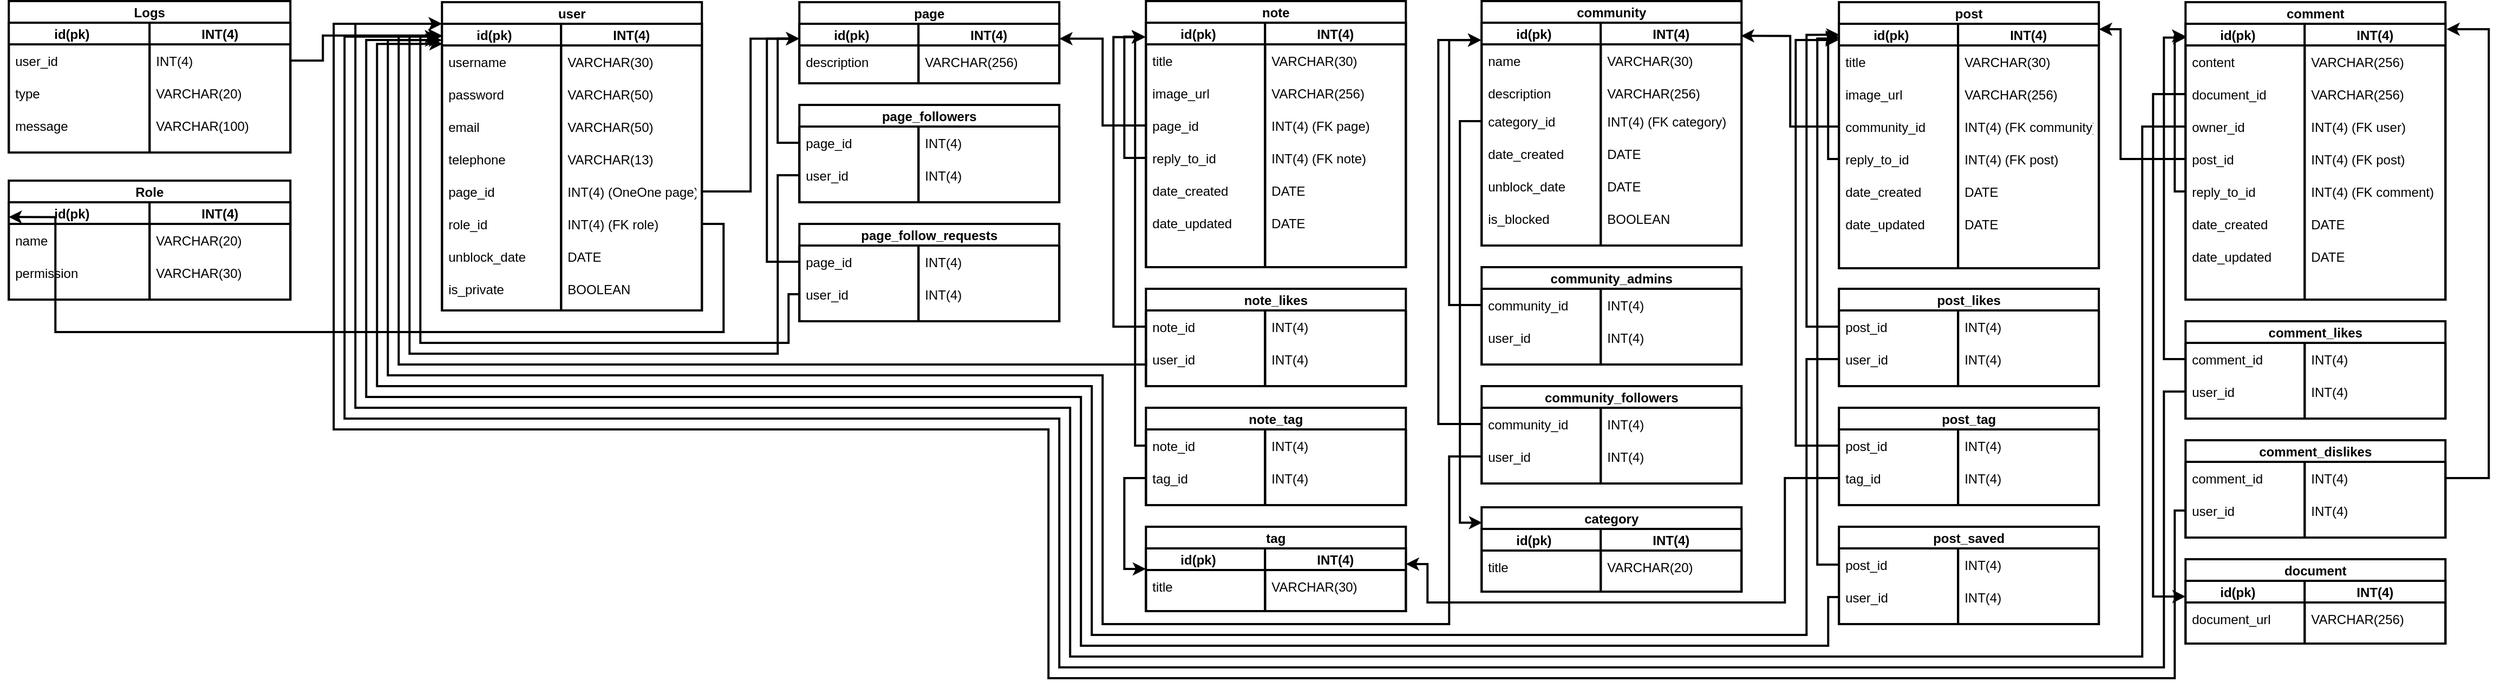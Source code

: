 <mxfile version="20.4.0" type="device"><diagram id="XRWhdD5dh1sKIbqsv5m2" name="Page-1"><mxGraphModel dx="2952" dy="1532" grid="1" gridSize="10" guides="1" tooltips="1" connect="1" arrows="1" fold="1" page="1" pageScale="1" pageWidth="2500" pageHeight="700" math="0" shadow="0"><root><mxCell id="0"/><mxCell id="1" parent="0"/><mxCell id="d9QmJHp5P3uZduQx9AF1-9" value="Logs" style="swimlane;childLayout=stackLayout;resizeParent=1;resizeParentMax=0;startSize=20;rounded=0;glass=0;strokeWidth=2;" vertex="1" parent="1"><mxGeometry x="30.13" y="20" width="260" height="140" as="geometry"/></mxCell><mxCell id="d9QmJHp5P3uZduQx9AF1-10" value="id(pk)    " style="swimlane;startSize=20;rounded=0;glass=0;strokeWidth=2;" vertex="1" parent="d9QmJHp5P3uZduQx9AF1-9"><mxGeometry y="20" width="130" height="120" as="geometry"/></mxCell><mxCell id="d9QmJHp5P3uZduQx9AF1-13" value="user_id" style="text;strokeColor=none;fillColor=none;align=left;verticalAlign=middle;spacingLeft=4;spacingRight=4;overflow=hidden;points=[[0,0.5],[1,0.5]];portConstraint=eastwest;rotatable=0;rounded=0;glass=0;strokeWidth=2;" vertex="1" parent="d9QmJHp5P3uZduQx9AF1-10"><mxGeometry y="20" width="130" height="30" as="geometry"/></mxCell><mxCell id="d9QmJHp5P3uZduQx9AF1-19" value="message" style="text;strokeColor=none;fillColor=none;align=left;verticalAlign=middle;spacingLeft=4;spacingRight=4;overflow=hidden;points=[[0,0.5],[1,0.5]];portConstraint=eastwest;rotatable=0;rounded=0;glass=0;strokeWidth=2;" vertex="1" parent="d9QmJHp5P3uZduQx9AF1-10"><mxGeometry y="80" width="130" height="30" as="geometry"/></mxCell><mxCell id="d9QmJHp5P3uZduQx9AF1-11" value="INT(4)" style="swimlane;startSize=20;rounded=0;glass=0;strokeWidth=2;" vertex="1" parent="d9QmJHp5P3uZduQx9AF1-9"><mxGeometry x="130" y="20" width="130" height="120" as="geometry"/></mxCell><mxCell id="d9QmJHp5P3uZduQx9AF1-14" value="INT(4)" style="text;strokeColor=none;fillColor=none;align=left;verticalAlign=middle;spacingLeft=4;spacingRight=4;overflow=hidden;points=[[0,0.5],[1,0.5]];portConstraint=eastwest;rotatable=0;rounded=0;glass=0;strokeWidth=2;" vertex="1" parent="d9QmJHp5P3uZduQx9AF1-11"><mxGeometry y="20" width="130" height="30" as="geometry"/></mxCell><mxCell id="d9QmJHp5P3uZduQx9AF1-17" value="type" style="text;strokeColor=none;fillColor=none;align=left;verticalAlign=middle;spacingLeft=4;spacingRight=4;overflow=hidden;points=[[0,0.5],[1,0.5]];portConstraint=eastwest;rotatable=0;rounded=0;glass=0;strokeWidth=2;" vertex="1" parent="d9QmJHp5P3uZduQx9AF1-11"><mxGeometry x="-130" y="50" width="130" height="30" as="geometry"/></mxCell><mxCell id="d9QmJHp5P3uZduQx9AF1-18" value="VARCHAR(20)" style="text;strokeColor=none;fillColor=none;align=left;verticalAlign=middle;spacingLeft=4;spacingRight=4;overflow=hidden;points=[[0,0.5],[1,0.5]];portConstraint=eastwest;rotatable=0;rounded=0;glass=0;strokeWidth=2;" vertex="1" parent="d9QmJHp5P3uZduQx9AF1-11"><mxGeometry y="50" width="130" height="30" as="geometry"/></mxCell><mxCell id="d9QmJHp5P3uZduQx9AF1-20" value="VARCHAR(100)" style="text;strokeColor=none;fillColor=none;align=left;verticalAlign=middle;spacingLeft=4;spacingRight=4;overflow=hidden;points=[[0,0.5],[1,0.5]];portConstraint=eastwest;rotatable=0;rounded=0;glass=0;strokeWidth=2;" vertex="1" parent="d9QmJHp5P3uZduQx9AF1-11"><mxGeometry y="80" width="130" height="30" as="geometry"/></mxCell><mxCell id="d9QmJHp5P3uZduQx9AF1-30" value="Role" style="swimlane;childLayout=stackLayout;resizeParent=1;resizeParentMax=0;startSize=20;rounded=0;glass=0;strokeWidth=2;swimlaneLine=1;shadow=0;sketch=0;" vertex="1" parent="1"><mxGeometry x="30.13" y="186" width="260" height="110" as="geometry"/></mxCell><mxCell id="d9QmJHp5P3uZduQx9AF1-31" value="id(pk)    " style="swimlane;startSize=20;rounded=0;glass=0;strokeWidth=2;" vertex="1" parent="d9QmJHp5P3uZduQx9AF1-30"><mxGeometry y="20" width="130" height="90" as="geometry"/></mxCell><mxCell id="d9QmJHp5P3uZduQx9AF1-33" value="permission" style="text;strokeColor=none;fillColor=none;align=left;verticalAlign=middle;spacingLeft=4;spacingRight=4;overflow=hidden;points=[[0,0.5],[1,0.5]];portConstraint=eastwest;rotatable=0;rounded=0;glass=0;strokeWidth=2;" vertex="1" parent="d9QmJHp5P3uZduQx9AF1-31"><mxGeometry y="50" width="130" height="30" as="geometry"/></mxCell><mxCell id="d9QmJHp5P3uZduQx9AF1-34" value="INT(4)" style="swimlane;startSize=20;rounded=0;glass=0;strokeWidth=2;" vertex="1" parent="d9QmJHp5P3uZduQx9AF1-30"><mxGeometry x="130" y="20" width="130" height="90" as="geometry"/></mxCell><mxCell id="d9QmJHp5P3uZduQx9AF1-36" value="name" style="text;strokeColor=none;fillColor=none;align=left;verticalAlign=middle;spacingLeft=4;spacingRight=4;overflow=hidden;points=[[0,0.5],[1,0.5]];portConstraint=eastwest;rotatable=0;rounded=0;glass=0;strokeWidth=2;" vertex="1" parent="d9QmJHp5P3uZduQx9AF1-34"><mxGeometry x="-130" y="20" width="130" height="30" as="geometry"/></mxCell><mxCell id="d9QmJHp5P3uZduQx9AF1-37" value="VARCHAR(20)" style="text;strokeColor=none;fillColor=none;align=left;verticalAlign=middle;spacingLeft=4;spacingRight=4;overflow=hidden;points=[[0,0.5],[1,0.5]];portConstraint=eastwest;rotatable=0;rounded=0;glass=0;strokeWidth=2;" vertex="1" parent="d9QmJHp5P3uZduQx9AF1-34"><mxGeometry y="20" width="130" height="30" as="geometry"/></mxCell><mxCell id="d9QmJHp5P3uZduQx9AF1-38" value="VARCHAR(30)" style="text;strokeColor=none;fillColor=none;align=left;verticalAlign=middle;spacingLeft=4;spacingRight=4;overflow=hidden;points=[[0,0.5],[1,0.5]];portConstraint=eastwest;rotatable=0;rounded=0;glass=0;strokeWidth=2;" vertex="1" parent="d9QmJHp5P3uZduQx9AF1-34"><mxGeometry y="50" width="130" height="30" as="geometry"/></mxCell><mxCell id="d9QmJHp5P3uZduQx9AF1-39" value="user" style="swimlane;childLayout=stackLayout;resizeParent=1;resizeParentMax=0;startSize=20;rounded=0;glass=0;strokeWidth=2;" vertex="1" parent="1"><mxGeometry x="430.13" y="21" width="240" height="285" as="geometry"/></mxCell><mxCell id="d9QmJHp5P3uZduQx9AF1-40" value="id(pk)    " style="swimlane;startSize=20;rounded=0;glass=0;strokeWidth=2;" vertex="1" parent="d9QmJHp5P3uZduQx9AF1-39"><mxGeometry y="20" width="110" height="265" as="geometry"/></mxCell><mxCell id="d9QmJHp5P3uZduQx9AF1-41" value="username" style="text;strokeColor=none;fillColor=none;align=left;verticalAlign=middle;spacingLeft=4;spacingRight=4;overflow=hidden;points=[[0,0.5],[1,0.5]];portConstraint=eastwest;rotatable=0;rounded=0;glass=0;strokeWidth=2;" vertex="1" parent="d9QmJHp5P3uZduQx9AF1-40"><mxGeometry y="20" width="130" height="30" as="geometry"/></mxCell><mxCell id="d9QmJHp5P3uZduQx9AF1-42" value="email" style="text;strokeColor=none;fillColor=none;align=left;verticalAlign=middle;spacingLeft=4;spacingRight=4;overflow=hidden;points=[[0,0.5],[1,0.5]];portConstraint=eastwest;rotatable=0;rounded=0;glass=0;strokeWidth=2;" vertex="1" parent="d9QmJHp5P3uZduQx9AF1-40"><mxGeometry y="80" width="130" height="30" as="geometry"/></mxCell><mxCell id="d9QmJHp5P3uZduQx9AF1-48" value="telephone" style="text;strokeColor=none;fillColor=none;align=left;verticalAlign=middle;spacingLeft=4;spacingRight=4;overflow=hidden;points=[[0,0.5],[1,0.5]];portConstraint=eastwest;rotatable=0;rounded=0;glass=0;strokeWidth=2;" vertex="1" parent="d9QmJHp5P3uZduQx9AF1-40"><mxGeometry y="110" width="130" height="30" as="geometry"/></mxCell><mxCell id="d9QmJHp5P3uZduQx9AF1-49" value="page_id" style="text;strokeColor=none;fillColor=none;align=left;verticalAlign=middle;spacingLeft=4;spacingRight=4;overflow=hidden;points=[[0,0.5],[1,0.5]];portConstraint=eastwest;rotatable=0;rounded=0;glass=0;strokeWidth=2;" vertex="1" parent="d9QmJHp5P3uZduQx9AF1-40"><mxGeometry y="140" width="110" height="30" as="geometry"/></mxCell><mxCell id="d9QmJHp5P3uZduQx9AF1-113" value="unblock_date" style="text;strokeColor=none;fillColor=none;align=left;verticalAlign=middle;spacingLeft=4;spacingRight=4;overflow=hidden;points=[[0,0.5],[1,0.5]];portConstraint=eastwest;rotatable=0;rounded=0;glass=0;strokeWidth=2;" vertex="1" parent="d9QmJHp5P3uZduQx9AF1-40"><mxGeometry y="200" width="110" height="30" as="geometry"/></mxCell><mxCell id="d9QmJHp5P3uZduQx9AF1-43" value="INT(4)" style="swimlane;startSize=20;rounded=0;glass=0;strokeWidth=2;" vertex="1" parent="d9QmJHp5P3uZduQx9AF1-39"><mxGeometry x="110" y="20" width="130" height="265" as="geometry"/></mxCell><mxCell id="d9QmJHp5P3uZduQx9AF1-44" value="VARCHAR(30)" style="text;strokeColor=none;fillColor=none;align=left;verticalAlign=middle;spacingLeft=4;spacingRight=4;overflow=hidden;points=[[0,0.5],[1,0.5]];portConstraint=eastwest;rotatable=0;rounded=0;glass=0;strokeWidth=2;" vertex="1" parent="d9QmJHp5P3uZduQx9AF1-43"><mxGeometry y="20" width="130" height="30" as="geometry"/></mxCell><mxCell id="d9QmJHp5P3uZduQx9AF1-45" value="password" style="text;strokeColor=none;fillColor=none;align=left;verticalAlign=middle;spacingLeft=4;spacingRight=4;overflow=hidden;points=[[0,0.5],[1,0.5]];portConstraint=eastwest;rotatable=0;rounded=0;glass=0;strokeWidth=2;" vertex="1" parent="d9QmJHp5P3uZduQx9AF1-43"><mxGeometry x="-110" y="50" width="110" height="30" as="geometry"/></mxCell><mxCell id="d9QmJHp5P3uZduQx9AF1-46" value="VARCHAR(50)" style="text;strokeColor=none;fillColor=none;align=left;verticalAlign=middle;spacingLeft=4;spacingRight=4;overflow=hidden;points=[[0,0.5],[1,0.5]];portConstraint=eastwest;rotatable=0;rounded=0;glass=0;strokeWidth=2;" vertex="1" parent="d9QmJHp5P3uZduQx9AF1-43"><mxGeometry y="50" width="130" height="30" as="geometry"/></mxCell><mxCell id="d9QmJHp5P3uZduQx9AF1-47" value="VARCHAR(50)" style="text;strokeColor=none;fillColor=none;align=left;verticalAlign=middle;spacingLeft=4;spacingRight=4;overflow=hidden;points=[[0,0.5],[1,0.5]];portConstraint=eastwest;rotatable=0;rounded=0;glass=0;strokeWidth=2;" vertex="1" parent="d9QmJHp5P3uZduQx9AF1-43"><mxGeometry y="80" width="130" height="30" as="geometry"/></mxCell><mxCell id="d9QmJHp5P3uZduQx9AF1-51" value="VARCHAR(13)" style="text;strokeColor=none;fillColor=none;align=left;verticalAlign=middle;spacingLeft=4;spacingRight=4;overflow=hidden;points=[[0,0.5],[1,0.5]];portConstraint=eastwest;rotatable=0;rounded=0;glass=0;strokeWidth=2;" vertex="1" parent="d9QmJHp5P3uZduQx9AF1-43"><mxGeometry y="110" width="130" height="30" as="geometry"/></mxCell><mxCell id="d9QmJHp5P3uZduQx9AF1-52" value="INT(4) (OneOne page)" style="text;strokeColor=none;fillColor=none;align=left;verticalAlign=middle;spacingLeft=4;spacingRight=4;overflow=hidden;points=[[0,0.5],[1,0.5]];portConstraint=eastwest;rotatable=0;rounded=0;glass=0;strokeWidth=2;" vertex="1" parent="d9QmJHp5P3uZduQx9AF1-43"><mxGeometry y="140" width="130" height="30" as="geometry"/></mxCell><mxCell id="d9QmJHp5P3uZduQx9AF1-114" value="DATE" style="text;strokeColor=none;fillColor=none;align=left;verticalAlign=middle;spacingLeft=4;spacingRight=4;overflow=hidden;points=[[0,0.5],[1,0.5]];portConstraint=eastwest;rotatable=0;rounded=0;glass=0;strokeWidth=2;" vertex="1" parent="d9QmJHp5P3uZduQx9AF1-43"><mxGeometry y="200" width="130" height="30" as="geometry"/></mxCell><mxCell id="d9QmJHp5P3uZduQx9AF1-242" value="is_private" style="text;strokeColor=none;fillColor=none;align=left;verticalAlign=middle;spacingLeft=4;spacingRight=4;overflow=hidden;points=[[0,0.5],[1,0.5]];portConstraint=eastwest;rotatable=0;rounded=0;glass=0;strokeWidth=2;" vertex="1" parent="d9QmJHp5P3uZduQx9AF1-43"><mxGeometry x="-110" y="230" width="110" height="30" as="geometry"/></mxCell><mxCell id="d9QmJHp5P3uZduQx9AF1-243" value="BOOLEAN" style="text;strokeColor=none;fillColor=none;align=left;verticalAlign=middle;spacingLeft=4;spacingRight=4;overflow=hidden;points=[[0,0.5],[1,0.5]];portConstraint=eastwest;rotatable=0;rounded=0;glass=0;strokeWidth=2;" vertex="1" parent="d9QmJHp5P3uZduQx9AF1-43"><mxGeometry y="230" width="130" height="30" as="geometry"/></mxCell><mxCell id="d9QmJHp5P3uZduQx9AF1-301" value="role_id" style="text;strokeColor=none;fillColor=none;align=left;verticalAlign=middle;spacingLeft=4;spacingRight=4;overflow=hidden;points=[[0,0.5],[1,0.5]];portConstraint=eastwest;rotatable=0;rounded=0;glass=0;strokeWidth=2;" vertex="1" parent="d9QmJHp5P3uZduQx9AF1-43"><mxGeometry x="-110" y="170" width="110" height="30" as="geometry"/></mxCell><mxCell id="d9QmJHp5P3uZduQx9AF1-302" value="INT(4) (FK role)" style="text;strokeColor=none;fillColor=none;align=left;verticalAlign=middle;spacingLeft=4;spacingRight=4;overflow=hidden;points=[[0,0.5],[1,0.5]];portConstraint=eastwest;rotatable=0;rounded=0;glass=0;strokeWidth=2;" vertex="1" parent="d9QmJHp5P3uZduQx9AF1-43"><mxGeometry y="170" width="130" height="30" as="geometry"/></mxCell><mxCell id="d9QmJHp5P3uZduQx9AF1-83" value="page" style="swimlane;childLayout=stackLayout;resizeParent=1;resizeParentMax=0;startSize=20;rounded=0;glass=0;strokeWidth=2;" vertex="1" parent="1"><mxGeometry x="760.13" y="21" width="240" height="75" as="geometry"/></mxCell><mxCell id="d9QmJHp5P3uZduQx9AF1-84" value="id(pk)    " style="swimlane;startSize=20;rounded=0;glass=0;strokeWidth=2;" vertex="1" parent="d9QmJHp5P3uZduQx9AF1-83"><mxGeometry y="20" width="110" height="55" as="geometry"/></mxCell><mxCell id="d9QmJHp5P3uZduQx9AF1-96" value="description" style="text;strokeColor=none;fillColor=none;align=left;verticalAlign=middle;spacingLeft=4;spacingRight=4;overflow=hidden;points=[[0,0.5],[1,0.5]];portConstraint=eastwest;rotatable=0;rounded=0;glass=0;strokeWidth=2;" vertex="1" parent="d9QmJHp5P3uZduQx9AF1-84"><mxGeometry y="20" width="110" height="30" as="geometry"/></mxCell><mxCell id="d9QmJHp5P3uZduQx9AF1-89" value="INT(4)" style="swimlane;startSize=20;rounded=0;glass=0;strokeWidth=2;" vertex="1" parent="d9QmJHp5P3uZduQx9AF1-83"><mxGeometry x="110" y="20" width="130" height="55" as="geometry"/></mxCell><mxCell id="d9QmJHp5P3uZduQx9AF1-97" value="VARCHAR(256)" style="text;strokeColor=none;fillColor=none;align=left;verticalAlign=middle;spacingLeft=4;spacingRight=4;overflow=hidden;points=[[0,0.5],[1,0.5]];portConstraint=eastwest;rotatable=0;rounded=0;glass=0;strokeWidth=2;" vertex="1" parent="d9QmJHp5P3uZduQx9AF1-89"><mxGeometry y="20" width="130" height="30" as="geometry"/></mxCell><mxCell id="d9QmJHp5P3uZduQx9AF1-98" value="page_followers" style="swimlane;childLayout=stackLayout;resizeParent=1;resizeParentMax=0;startSize=20;rounded=0;glass=0;strokeWidth=2;" vertex="1" parent="1"><mxGeometry x="760.13" y="116" width="240" height="90" as="geometry"/></mxCell><mxCell id="d9QmJHp5P3uZduQx9AF1-99" value="" style="swimlane;startSize=0;rounded=0;glass=0;strokeWidth=2;" vertex="1" parent="d9QmJHp5P3uZduQx9AF1-98"><mxGeometry y="20" width="110" height="70" as="geometry"/></mxCell><mxCell id="d9QmJHp5P3uZduQx9AF1-100" value="page_id" style="text;strokeColor=none;fillColor=none;align=left;verticalAlign=middle;spacingLeft=4;spacingRight=4;overflow=hidden;points=[[0,0.5],[1,0.5]];portConstraint=eastwest;rotatable=0;rounded=0;glass=0;strokeWidth=2;" vertex="1" parent="d9QmJHp5P3uZduQx9AF1-99"><mxGeometry width="110" height="30" as="geometry"/></mxCell><mxCell id="d9QmJHp5P3uZduQx9AF1-101" value="user_id" style="text;strokeColor=none;fillColor=none;align=left;verticalAlign=middle;spacingLeft=4;spacingRight=4;overflow=hidden;points=[[0,0.5],[1,0.5]];portConstraint=eastwest;rotatable=0;rounded=0;glass=0;strokeWidth=2;" vertex="1" parent="d9QmJHp5P3uZduQx9AF1-99"><mxGeometry y="30" width="110" height="30" as="geometry"/></mxCell><mxCell id="d9QmJHp5P3uZduQx9AF1-102" value="" style="swimlane;startSize=0;rounded=0;glass=0;strokeWidth=2;" vertex="1" parent="d9QmJHp5P3uZduQx9AF1-98"><mxGeometry x="110" y="20" width="130" height="70" as="geometry"/></mxCell><mxCell id="d9QmJHp5P3uZduQx9AF1-103" value="INT(4)" style="text;strokeColor=none;fillColor=none;align=left;verticalAlign=middle;spacingLeft=4;spacingRight=4;overflow=hidden;points=[[0,0.5],[1,0.5]];portConstraint=eastwest;rotatable=0;rounded=0;glass=0;strokeWidth=2;" vertex="1" parent="d9QmJHp5P3uZduQx9AF1-102"><mxGeometry width="130" height="30" as="geometry"/></mxCell><mxCell id="d9QmJHp5P3uZduQx9AF1-104" value="INT(4)" style="text;strokeColor=none;fillColor=none;align=left;verticalAlign=middle;spacingLeft=4;spacingRight=4;overflow=hidden;points=[[0,0.5],[1,0.5]];portConstraint=eastwest;rotatable=0;rounded=0;glass=0;strokeWidth=2;" vertex="1" parent="d9QmJHp5P3uZduQx9AF1-102"><mxGeometry y="30" width="130" height="30" as="geometry"/></mxCell><mxCell id="d9QmJHp5P3uZduQx9AF1-105" value="note" style="swimlane;childLayout=stackLayout;resizeParent=1;resizeParentMax=0;startSize=20;rounded=0;glass=0;strokeWidth=2;" vertex="1" parent="1"><mxGeometry x="1080.18" y="20" width="240" height="246" as="geometry"/></mxCell><mxCell id="d9QmJHp5P3uZduQx9AF1-106" value="id(pk)    " style="swimlane;startSize=20;rounded=0;glass=0;strokeWidth=2;" vertex="1" parent="d9QmJHp5P3uZduQx9AF1-105"><mxGeometry y="20" width="110" height="226" as="geometry"/></mxCell><mxCell id="d9QmJHp5P3uZduQx9AF1-107" value="title" style="text;strokeColor=none;fillColor=none;align=left;verticalAlign=middle;spacingLeft=4;spacingRight=4;overflow=hidden;points=[[0,0.5],[1,0.5]];portConstraint=eastwest;rotatable=0;rounded=0;glass=0;strokeWidth=2;" vertex="1" parent="d9QmJHp5P3uZduQx9AF1-106"><mxGeometry y="20" width="110" height="30" as="geometry"/></mxCell><mxCell id="d9QmJHp5P3uZduQx9AF1-108" value="image_url" style="text;strokeColor=none;fillColor=none;align=left;verticalAlign=middle;spacingLeft=4;spacingRight=4;overflow=hidden;points=[[0,0.5],[1,0.5]];portConstraint=eastwest;rotatable=0;rounded=0;glass=0;strokeWidth=2;" vertex="1" parent="d9QmJHp5P3uZduQx9AF1-106"><mxGeometry y="50" width="110" height="30" as="geometry"/></mxCell><mxCell id="d9QmJHp5P3uZduQx9AF1-124" value="page_id" style="text;strokeColor=none;fillColor=none;align=left;verticalAlign=middle;spacingLeft=4;spacingRight=4;overflow=hidden;points=[[0,0.5],[1,0.5]];portConstraint=eastwest;rotatable=0;rounded=0;glass=0;strokeWidth=2;" vertex="1" parent="d9QmJHp5P3uZduQx9AF1-106"><mxGeometry y="80" width="110" height="30" as="geometry"/></mxCell><mxCell id="d9QmJHp5P3uZduQx9AF1-109" value="INT(4)" style="swimlane;startSize=20;rounded=0;glass=0;strokeWidth=2;" vertex="1" parent="d9QmJHp5P3uZduQx9AF1-105"><mxGeometry x="110" y="20" width="130" height="226" as="geometry"/></mxCell><mxCell id="d9QmJHp5P3uZduQx9AF1-110" value="VARCHAR(30)" style="text;strokeColor=none;fillColor=none;align=left;verticalAlign=middle;spacingLeft=4;spacingRight=4;overflow=hidden;points=[[0,0.5],[1,0.5]];portConstraint=eastwest;rotatable=0;rounded=0;glass=0;strokeWidth=2;" vertex="1" parent="d9QmJHp5P3uZduQx9AF1-109"><mxGeometry y="20" width="130" height="30" as="geometry"/></mxCell><mxCell id="d9QmJHp5P3uZduQx9AF1-111" value="VARCHAR(256)" style="text;strokeColor=none;fillColor=none;align=left;verticalAlign=middle;spacingLeft=4;spacingRight=4;overflow=hidden;points=[[0,0.5],[1,0.5]];portConstraint=eastwest;rotatable=0;rounded=0;glass=0;strokeWidth=2;" vertex="1" parent="d9QmJHp5P3uZduQx9AF1-109"><mxGeometry y="50" width="130" height="30" as="geometry"/></mxCell><mxCell id="d9QmJHp5P3uZduQx9AF1-125" value="INT(4) (FK page)" style="text;strokeColor=none;fillColor=none;align=left;verticalAlign=middle;spacingLeft=4;spacingRight=4;overflow=hidden;points=[[0,0.5],[1,0.5]];portConstraint=eastwest;rotatable=0;rounded=0;glass=0;strokeWidth=2;" vertex="1" parent="d9QmJHp5P3uZduQx9AF1-109"><mxGeometry y="80" width="130" height="30" as="geometry"/></mxCell><mxCell id="d9QmJHp5P3uZduQx9AF1-128" value="reply_to_id" style="text;strokeColor=none;fillColor=none;align=left;verticalAlign=middle;spacingLeft=4;spacingRight=4;overflow=hidden;points=[[0,0.5],[1,0.5]];portConstraint=eastwest;rotatable=0;rounded=0;glass=0;strokeWidth=2;" vertex="1" parent="d9QmJHp5P3uZduQx9AF1-109"><mxGeometry x="-110" y="110" width="110" height="30" as="geometry"/></mxCell><mxCell id="d9QmJHp5P3uZduQx9AF1-129" value="INT(4) (FK note)" style="text;strokeColor=none;fillColor=none;align=left;verticalAlign=middle;spacingLeft=4;spacingRight=4;overflow=hidden;points=[[0,0.5],[1,0.5]];portConstraint=eastwest;rotatable=0;rounded=0;glass=0;strokeWidth=2;" vertex="1" parent="d9QmJHp5P3uZduQx9AF1-109"><mxGeometry y="110" width="130" height="30" as="geometry"/></mxCell><mxCell id="d9QmJHp5P3uZduQx9AF1-120" value="date_created" style="text;strokeColor=none;fillColor=none;align=left;verticalAlign=middle;spacingLeft=4;spacingRight=4;overflow=hidden;points=[[0,0.5],[1,0.5]];portConstraint=eastwest;rotatable=0;rounded=0;glass=0;strokeWidth=2;" vertex="1" parent="d9QmJHp5P3uZduQx9AF1-109"><mxGeometry x="-110" y="140" width="110" height="30" as="geometry"/></mxCell><mxCell id="d9QmJHp5P3uZduQx9AF1-121" value="DATE" style="text;strokeColor=none;fillColor=none;align=left;verticalAlign=middle;spacingLeft=4;spacingRight=4;overflow=hidden;points=[[0,0.5],[1,0.5]];portConstraint=eastwest;rotatable=0;rounded=0;glass=0;strokeWidth=2;" vertex="1" parent="d9QmJHp5P3uZduQx9AF1-109"><mxGeometry y="140" width="130" height="30" as="geometry"/></mxCell><mxCell id="d9QmJHp5P3uZduQx9AF1-122" value="date_updated" style="text;strokeColor=none;fillColor=none;align=left;verticalAlign=middle;spacingLeft=4;spacingRight=4;overflow=hidden;points=[[0,0.5],[1,0.5]];portConstraint=eastwest;rotatable=0;rounded=0;glass=0;strokeWidth=2;" vertex="1" parent="d9QmJHp5P3uZduQx9AF1-109"><mxGeometry x="-110" y="170" width="110" height="30" as="geometry"/></mxCell><mxCell id="d9QmJHp5P3uZduQx9AF1-123" value="DATE" style="text;strokeColor=none;fillColor=none;align=left;verticalAlign=middle;spacingLeft=4;spacingRight=4;overflow=hidden;points=[[0,0.5],[1,0.5]];portConstraint=eastwest;rotatable=0;rounded=0;glass=0;strokeWidth=2;" vertex="1" parent="d9QmJHp5P3uZduQx9AF1-109"><mxGeometry y="170" width="130" height="30" as="geometry"/></mxCell><mxCell id="d9QmJHp5P3uZduQx9AF1-319" style="edgeStyle=orthogonalEdgeStyle;rounded=0;orthogonalLoop=1;jettySize=auto;html=1;exitX=0;exitY=0.5;exitDx=0;exitDy=0;entryX=-0.007;entryY=0.057;entryDx=0;entryDy=0;entryPerimeter=0;strokeWidth=2;" edge="1" parent="d9QmJHp5P3uZduQx9AF1-105" source="d9QmJHp5P3uZduQx9AF1-128" target="d9QmJHp5P3uZduQx9AF1-106"><mxGeometry relative="1" as="geometry"/></mxCell><mxCell id="d9QmJHp5P3uZduQx9AF1-145" value="community" style="swimlane;childLayout=stackLayout;resizeParent=1;resizeParentMax=0;startSize=20;rounded=0;glass=0;strokeWidth=2;" vertex="1" parent="1"><mxGeometry x="1390.13" y="20" width="240" height="226" as="geometry"/></mxCell><mxCell id="d9QmJHp5P3uZduQx9AF1-146" value="id(pk)    " style="swimlane;startSize=20;rounded=0;glass=0;strokeWidth=2;" vertex="1" parent="d9QmJHp5P3uZduQx9AF1-145"><mxGeometry y="20" width="110" height="206" as="geometry"/></mxCell><mxCell id="d9QmJHp5P3uZduQx9AF1-147" value="name" style="text;strokeColor=none;fillColor=none;align=left;verticalAlign=middle;spacingLeft=4;spacingRight=4;overflow=hidden;points=[[0,0.5],[1,0.5]];portConstraint=eastwest;rotatable=0;rounded=0;glass=0;strokeWidth=2;" vertex="1" parent="d9QmJHp5P3uZduQx9AF1-146"><mxGeometry y="20" width="110" height="30" as="geometry"/></mxCell><mxCell id="d9QmJHp5P3uZduQx9AF1-152" value="INT(4)" style="swimlane;startSize=20;rounded=0;glass=0;strokeWidth=2;" vertex="1" parent="d9QmJHp5P3uZduQx9AF1-145"><mxGeometry x="110" y="20" width="130" height="206" as="geometry"/></mxCell><mxCell id="d9QmJHp5P3uZduQx9AF1-153" value="VARCHAR(30)" style="text;strokeColor=none;fillColor=none;align=left;verticalAlign=middle;spacingLeft=4;spacingRight=4;overflow=hidden;points=[[0,0.5],[1,0.5]];portConstraint=eastwest;rotatable=0;rounded=0;glass=0;strokeWidth=2;" vertex="1" parent="d9QmJHp5P3uZduQx9AF1-152"><mxGeometry y="20" width="130" height="30" as="geometry"/></mxCell><mxCell id="d9QmJHp5P3uZduQx9AF1-174" value="description" style="text;strokeColor=none;fillColor=none;align=left;verticalAlign=middle;spacingLeft=4;spacingRight=4;overflow=hidden;points=[[0,0.5],[1,0.5]];portConstraint=eastwest;rotatable=0;rounded=0;glass=0;strokeWidth=2;" vertex="1" parent="d9QmJHp5P3uZduQx9AF1-152"><mxGeometry x="-110" y="50" width="110" height="30" as="geometry"/></mxCell><mxCell id="d9QmJHp5P3uZduQx9AF1-175" value="VARCHAR(256)" style="text;strokeColor=none;fillColor=none;align=left;verticalAlign=middle;spacingLeft=4;spacingRight=4;overflow=hidden;points=[[0,0.5],[1,0.5]];portConstraint=eastwest;rotatable=0;rounded=0;glass=0;strokeWidth=2;" vertex="1" parent="d9QmJHp5P3uZduQx9AF1-152"><mxGeometry y="50" width="130" height="30" as="geometry"/></mxCell><mxCell id="d9QmJHp5P3uZduQx9AF1-154" value="category_id" style="text;strokeColor=none;fillColor=none;align=left;verticalAlign=middle;spacingLeft=4;spacingRight=4;overflow=hidden;points=[[0,0.5],[1,0.5]];portConstraint=eastwest;rotatable=0;rounded=0;glass=0;strokeWidth=2;" vertex="1" parent="d9QmJHp5P3uZduQx9AF1-152"><mxGeometry x="-110" y="76" width="110" height="30" as="geometry"/></mxCell><mxCell id="d9QmJHp5P3uZduQx9AF1-155" value="INT(4) (FK category)" style="text;strokeColor=none;fillColor=none;align=left;verticalAlign=middle;spacingLeft=4;spacingRight=4;overflow=hidden;points=[[0,0.5],[1,0.5]];portConstraint=eastwest;rotatable=0;rounded=0;glass=0;strokeWidth=2;" vertex="1" parent="d9QmJHp5P3uZduQx9AF1-152"><mxGeometry y="76" width="130" height="30" as="geometry"/></mxCell><mxCell id="d9QmJHp5P3uZduQx9AF1-148" value="date_created" style="text;strokeColor=none;fillColor=none;align=left;verticalAlign=middle;spacingLeft=4;spacingRight=4;overflow=hidden;points=[[0,0.5],[1,0.5]];portConstraint=eastwest;rotatable=0;rounded=0;glass=0;strokeWidth=2;" vertex="1" parent="d9QmJHp5P3uZduQx9AF1-152"><mxGeometry x="-110" y="106" width="110" height="30" as="geometry"/></mxCell><mxCell id="d9QmJHp5P3uZduQx9AF1-157" value="DATE" style="text;strokeColor=none;fillColor=none;align=left;verticalAlign=middle;spacingLeft=4;spacingRight=4;overflow=hidden;points=[[0,0.5],[1,0.5]];portConstraint=eastwest;rotatable=0;rounded=0;glass=0;strokeWidth=2;" vertex="1" parent="d9QmJHp5P3uZduQx9AF1-152"><mxGeometry y="136" width="130" height="30" as="geometry"/></mxCell><mxCell id="d9QmJHp5P3uZduQx9AF1-149" value="unblock_date" style="text;strokeColor=none;fillColor=none;align=left;verticalAlign=middle;spacingLeft=4;spacingRight=4;overflow=hidden;points=[[0,0.5],[1,0.5]];portConstraint=eastwest;rotatable=0;rounded=0;glass=0;strokeWidth=2;" vertex="1" parent="d9QmJHp5P3uZduQx9AF1-152"><mxGeometry x="-110" y="136" width="110" height="30" as="geometry"/></mxCell><mxCell id="d9QmJHp5P3uZduQx9AF1-151" value="is_blocked" style="text;strokeColor=none;fillColor=none;align=left;verticalAlign=middle;spacingLeft=4;spacingRight=4;overflow=hidden;points=[[0,0.5],[1,0.5]];portConstraint=eastwest;rotatable=0;rounded=0;glass=0;strokeWidth=2;" vertex="1" parent="d9QmJHp5P3uZduQx9AF1-152"><mxGeometry x="-110" y="166" width="110" height="30" as="geometry"/></mxCell><mxCell id="d9QmJHp5P3uZduQx9AF1-159" value="BOOLEAN" style="text;strokeColor=none;fillColor=none;align=left;verticalAlign=middle;spacingLeft=4;spacingRight=4;overflow=hidden;points=[[0,0.5],[1,0.5]];portConstraint=eastwest;rotatable=0;rounded=0;glass=0;strokeWidth=2;" vertex="1" parent="d9QmJHp5P3uZduQx9AF1-152"><mxGeometry y="166" width="130" height="30" as="geometry"/></mxCell><mxCell id="d9QmJHp5P3uZduQx9AF1-156" value="DATE" style="text;strokeColor=none;fillColor=none;align=left;verticalAlign=middle;spacingLeft=4;spacingRight=4;overflow=hidden;points=[[0,0.5],[1,0.5]];portConstraint=eastwest;rotatable=0;rounded=0;glass=0;strokeWidth=2;" vertex="1" parent="d9QmJHp5P3uZduQx9AF1-152"><mxGeometry y="106" width="130" height="30" as="geometry"/></mxCell><mxCell id="d9QmJHp5P3uZduQx9AF1-160" value="note_likes" style="swimlane;childLayout=stackLayout;resizeParent=1;resizeParentMax=0;startSize=20;rounded=0;glass=0;strokeWidth=2;" vertex="1" parent="1"><mxGeometry x="1080.18" y="286" width="240" height="90" as="geometry"/></mxCell><mxCell id="d9QmJHp5P3uZduQx9AF1-161" value="" style="swimlane;startSize=0;rounded=0;glass=0;strokeWidth=2;" vertex="1" parent="d9QmJHp5P3uZduQx9AF1-160"><mxGeometry y="20" width="110" height="70" as="geometry"/></mxCell><mxCell id="d9QmJHp5P3uZduQx9AF1-162" value="note_id" style="text;strokeColor=none;fillColor=none;align=left;verticalAlign=middle;spacingLeft=4;spacingRight=4;overflow=hidden;points=[[0,0.5],[1,0.5]];portConstraint=eastwest;rotatable=0;rounded=0;glass=0;strokeWidth=2;" vertex="1" parent="d9QmJHp5P3uZduQx9AF1-161"><mxGeometry width="110" height="30" as="geometry"/></mxCell><mxCell id="d9QmJHp5P3uZduQx9AF1-163" value="user_id" style="text;strokeColor=none;fillColor=none;align=left;verticalAlign=middle;spacingLeft=4;spacingRight=4;overflow=hidden;points=[[0,0.5],[1,0.5]];portConstraint=eastwest;rotatable=0;rounded=0;glass=0;strokeWidth=2;" vertex="1" parent="d9QmJHp5P3uZduQx9AF1-161"><mxGeometry y="30" width="110" height="30" as="geometry"/></mxCell><mxCell id="d9QmJHp5P3uZduQx9AF1-164" value="" style="swimlane;startSize=0;rounded=0;glass=0;strokeWidth=2;" vertex="1" parent="d9QmJHp5P3uZduQx9AF1-160"><mxGeometry x="110" y="20" width="130" height="70" as="geometry"/></mxCell><mxCell id="d9QmJHp5P3uZduQx9AF1-165" value="INT(4)" style="text;strokeColor=none;fillColor=none;align=left;verticalAlign=middle;spacingLeft=4;spacingRight=4;overflow=hidden;points=[[0,0.5],[1,0.5]];portConstraint=eastwest;rotatable=0;rounded=0;glass=0;strokeWidth=2;" vertex="1" parent="d9QmJHp5P3uZduQx9AF1-164"><mxGeometry width="130" height="30" as="geometry"/></mxCell><mxCell id="d9QmJHp5P3uZduQx9AF1-166" value="INT(4)" style="text;strokeColor=none;fillColor=none;align=left;verticalAlign=middle;spacingLeft=4;spacingRight=4;overflow=hidden;points=[[0,0.5],[1,0.5]];portConstraint=eastwest;rotatable=0;rounded=0;glass=0;strokeWidth=2;" vertex="1" parent="d9QmJHp5P3uZduQx9AF1-164"><mxGeometry y="30" width="130" height="30" as="geometry"/></mxCell><mxCell id="d9QmJHp5P3uZduQx9AF1-167" value="note_tag" style="swimlane;childLayout=stackLayout;resizeParent=1;resizeParentMax=0;startSize=20;rounded=0;glass=0;strokeWidth=2;" vertex="1" parent="1"><mxGeometry x="1080.18" y="396" width="240" height="90" as="geometry"/></mxCell><mxCell id="d9QmJHp5P3uZduQx9AF1-168" value="" style="swimlane;startSize=0;rounded=0;glass=0;strokeWidth=2;" vertex="1" parent="d9QmJHp5P3uZduQx9AF1-167"><mxGeometry y="20" width="110" height="70" as="geometry"/></mxCell><mxCell id="d9QmJHp5P3uZduQx9AF1-169" value="note_id" style="text;strokeColor=none;fillColor=none;align=left;verticalAlign=middle;spacingLeft=4;spacingRight=4;overflow=hidden;points=[[0,0.5],[1,0.5]];portConstraint=eastwest;rotatable=0;rounded=0;glass=0;strokeWidth=2;" vertex="1" parent="d9QmJHp5P3uZduQx9AF1-168"><mxGeometry width="110" height="30" as="geometry"/></mxCell><mxCell id="d9QmJHp5P3uZduQx9AF1-170" value="tag_id" style="text;strokeColor=none;fillColor=none;align=left;verticalAlign=middle;spacingLeft=4;spacingRight=4;overflow=hidden;points=[[0,0.5],[1,0.5]];portConstraint=eastwest;rotatable=0;rounded=0;glass=0;strokeWidth=2;" vertex="1" parent="d9QmJHp5P3uZduQx9AF1-168"><mxGeometry y="30" width="110" height="30" as="geometry"/></mxCell><mxCell id="d9QmJHp5P3uZduQx9AF1-171" value="" style="swimlane;startSize=0;rounded=0;glass=0;strokeWidth=2;" vertex="1" parent="d9QmJHp5P3uZduQx9AF1-167"><mxGeometry x="110" y="20" width="130" height="70" as="geometry"/></mxCell><mxCell id="d9QmJHp5P3uZduQx9AF1-172" value="INT(4)" style="text;strokeColor=none;fillColor=none;align=left;verticalAlign=middle;spacingLeft=4;spacingRight=4;overflow=hidden;points=[[0,0.5],[1,0.5]];portConstraint=eastwest;rotatable=0;rounded=0;glass=0;strokeWidth=2;" vertex="1" parent="d9QmJHp5P3uZduQx9AF1-171"><mxGeometry width="130" height="30" as="geometry"/></mxCell><mxCell id="d9QmJHp5P3uZduQx9AF1-173" value="INT(4)" style="text;strokeColor=none;fillColor=none;align=left;verticalAlign=middle;spacingLeft=4;spacingRight=4;overflow=hidden;points=[[0,0.5],[1,0.5]];portConstraint=eastwest;rotatable=0;rounded=0;glass=0;strokeWidth=2;" vertex="1" parent="d9QmJHp5P3uZduQx9AF1-171"><mxGeometry y="30" width="130" height="30" as="geometry"/></mxCell><mxCell id="d9QmJHp5P3uZduQx9AF1-176" value="community_admins" style="swimlane;childLayout=stackLayout;resizeParent=1;resizeParentMax=0;startSize=20;rounded=0;glass=0;strokeWidth=2;" vertex="1" parent="1"><mxGeometry x="1390.13" y="266" width="240" height="90" as="geometry"/></mxCell><mxCell id="d9QmJHp5P3uZduQx9AF1-177" value="" style="swimlane;startSize=0;rounded=0;glass=0;strokeWidth=2;" vertex="1" parent="d9QmJHp5P3uZduQx9AF1-176"><mxGeometry y="20" width="110" height="70" as="geometry"/></mxCell><mxCell id="d9QmJHp5P3uZduQx9AF1-178" value="community_id" style="text;strokeColor=none;fillColor=none;align=left;verticalAlign=middle;spacingLeft=4;spacingRight=4;overflow=hidden;points=[[0,0.5],[1,0.5]];portConstraint=eastwest;rotatable=0;rounded=0;glass=0;strokeWidth=2;" vertex="1" parent="d9QmJHp5P3uZduQx9AF1-177"><mxGeometry width="110" height="30" as="geometry"/></mxCell><mxCell id="d9QmJHp5P3uZduQx9AF1-179" value="user_id" style="text;strokeColor=none;fillColor=none;align=left;verticalAlign=middle;spacingLeft=4;spacingRight=4;overflow=hidden;points=[[0,0.5],[1,0.5]];portConstraint=eastwest;rotatable=0;rounded=0;glass=0;strokeWidth=2;" vertex="1" parent="d9QmJHp5P3uZduQx9AF1-177"><mxGeometry y="30" width="110" height="30" as="geometry"/></mxCell><mxCell id="d9QmJHp5P3uZduQx9AF1-180" value="" style="swimlane;startSize=0;rounded=0;glass=0;strokeWidth=2;" vertex="1" parent="d9QmJHp5P3uZduQx9AF1-176"><mxGeometry x="110" y="20" width="130" height="70" as="geometry"/></mxCell><mxCell id="d9QmJHp5P3uZduQx9AF1-181" value="INT(4)" style="text;strokeColor=none;fillColor=none;align=left;verticalAlign=middle;spacingLeft=4;spacingRight=4;overflow=hidden;points=[[0,0.5],[1,0.5]];portConstraint=eastwest;rotatable=0;rounded=0;glass=0;strokeWidth=2;" vertex="1" parent="d9QmJHp5P3uZduQx9AF1-180"><mxGeometry width="130" height="30" as="geometry"/></mxCell><mxCell id="d9QmJHp5P3uZduQx9AF1-182" value="INT(4)" style="text;strokeColor=none;fillColor=none;align=left;verticalAlign=middle;spacingLeft=4;spacingRight=4;overflow=hidden;points=[[0,0.5],[1,0.5]];portConstraint=eastwest;rotatable=0;rounded=0;glass=0;strokeWidth=2;" vertex="1" parent="d9QmJHp5P3uZduQx9AF1-180"><mxGeometry y="30" width="130" height="30" as="geometry"/></mxCell><mxCell id="d9QmJHp5P3uZduQx9AF1-183" value="community_followers" style="swimlane;childLayout=stackLayout;resizeParent=1;resizeParentMax=0;startSize=20;rounded=0;glass=0;strokeWidth=2;" vertex="1" parent="1"><mxGeometry x="1390.13" y="376" width="240" height="90" as="geometry"/></mxCell><mxCell id="d9QmJHp5P3uZduQx9AF1-184" value="" style="swimlane;startSize=0;rounded=0;glass=0;strokeWidth=2;" vertex="1" parent="d9QmJHp5P3uZduQx9AF1-183"><mxGeometry y="20" width="110" height="70" as="geometry"/></mxCell><mxCell id="d9QmJHp5P3uZduQx9AF1-185" value="community_id" style="text;strokeColor=none;fillColor=none;align=left;verticalAlign=middle;spacingLeft=4;spacingRight=4;overflow=hidden;points=[[0,0.5],[1,0.5]];portConstraint=eastwest;rotatable=0;rounded=0;glass=0;strokeWidth=2;" vertex="1" parent="d9QmJHp5P3uZduQx9AF1-184"><mxGeometry width="110" height="30" as="geometry"/></mxCell><mxCell id="d9QmJHp5P3uZduQx9AF1-186" value="user_id" style="text;strokeColor=none;fillColor=none;align=left;verticalAlign=middle;spacingLeft=4;spacingRight=4;overflow=hidden;points=[[0,0.5],[1,0.5]];portConstraint=eastwest;rotatable=0;rounded=0;glass=0;strokeWidth=2;" vertex="1" parent="d9QmJHp5P3uZduQx9AF1-184"><mxGeometry y="30" width="110" height="30" as="geometry"/></mxCell><mxCell id="d9QmJHp5P3uZduQx9AF1-187" value="" style="swimlane;startSize=0;rounded=0;glass=0;strokeWidth=2;" vertex="1" parent="d9QmJHp5P3uZduQx9AF1-183"><mxGeometry x="110" y="20" width="130" height="70" as="geometry"/></mxCell><mxCell id="d9QmJHp5P3uZduQx9AF1-188" value="INT(4)" style="text;strokeColor=none;fillColor=none;align=left;verticalAlign=middle;spacingLeft=4;spacingRight=4;overflow=hidden;points=[[0,0.5],[1,0.5]];portConstraint=eastwest;rotatable=0;rounded=0;glass=0;strokeWidth=2;" vertex="1" parent="d9QmJHp5P3uZduQx9AF1-187"><mxGeometry width="130" height="30" as="geometry"/></mxCell><mxCell id="d9QmJHp5P3uZduQx9AF1-189" value="INT(4)" style="text;strokeColor=none;fillColor=none;align=left;verticalAlign=middle;spacingLeft=4;spacingRight=4;overflow=hidden;points=[[0,0.5],[1,0.5]];portConstraint=eastwest;rotatable=0;rounded=0;glass=0;strokeWidth=2;" vertex="1" parent="d9QmJHp5P3uZduQx9AF1-187"><mxGeometry y="30" width="130" height="30" as="geometry"/></mxCell><mxCell id="d9QmJHp5P3uZduQx9AF1-197" value="post" style="swimlane;childLayout=stackLayout;resizeParent=1;resizeParentMax=0;startSize=20;rounded=0;glass=0;strokeWidth=2;" vertex="1" parent="1"><mxGeometry x="1720.08" y="21" width="240" height="246" as="geometry"/></mxCell><mxCell id="d9QmJHp5P3uZduQx9AF1-198" value="id(pk)    " style="swimlane;startSize=20;rounded=0;glass=0;strokeWidth=2;" vertex="1" parent="d9QmJHp5P3uZduQx9AF1-197"><mxGeometry y="20" width="110" height="226" as="geometry"/></mxCell><mxCell id="d9QmJHp5P3uZduQx9AF1-199" value="title" style="text;strokeColor=none;fillColor=none;align=left;verticalAlign=middle;spacingLeft=4;spacingRight=4;overflow=hidden;points=[[0,0.5],[1,0.5]];portConstraint=eastwest;rotatable=0;rounded=0;glass=0;strokeWidth=2;" vertex="1" parent="d9QmJHp5P3uZduQx9AF1-198"><mxGeometry y="20" width="110" height="30" as="geometry"/></mxCell><mxCell id="d9QmJHp5P3uZduQx9AF1-200" value="image_url" style="text;strokeColor=none;fillColor=none;align=left;verticalAlign=middle;spacingLeft=4;spacingRight=4;overflow=hidden;points=[[0,0.5],[1,0.5]];portConstraint=eastwest;rotatable=0;rounded=0;glass=0;strokeWidth=2;" vertex="1" parent="d9QmJHp5P3uZduQx9AF1-198"><mxGeometry y="50" width="110" height="30" as="geometry"/></mxCell><mxCell id="d9QmJHp5P3uZduQx9AF1-201" value="community_id" style="text;strokeColor=none;fillColor=none;align=left;verticalAlign=middle;spacingLeft=4;spacingRight=4;overflow=hidden;points=[[0,0.5],[1,0.5]];portConstraint=eastwest;rotatable=0;rounded=0;glass=0;strokeWidth=2;" vertex="1" parent="d9QmJHp5P3uZduQx9AF1-198"><mxGeometry y="80" width="110" height="30" as="geometry"/></mxCell><mxCell id="d9QmJHp5P3uZduQx9AF1-202" value="INT(4)" style="swimlane;startSize=20;rounded=0;glass=0;strokeWidth=2;" vertex="1" parent="d9QmJHp5P3uZduQx9AF1-197"><mxGeometry x="110" y="20" width="130" height="226" as="geometry"/></mxCell><mxCell id="d9QmJHp5P3uZduQx9AF1-203" value="VARCHAR(30)" style="text;strokeColor=none;fillColor=none;align=left;verticalAlign=middle;spacingLeft=4;spacingRight=4;overflow=hidden;points=[[0,0.5],[1,0.5]];portConstraint=eastwest;rotatable=0;rounded=0;glass=0;strokeWidth=2;" vertex="1" parent="d9QmJHp5P3uZduQx9AF1-202"><mxGeometry y="20" width="130" height="30" as="geometry"/></mxCell><mxCell id="d9QmJHp5P3uZduQx9AF1-204" value="VARCHAR(256)" style="text;strokeColor=none;fillColor=none;align=left;verticalAlign=middle;spacingLeft=4;spacingRight=4;overflow=hidden;points=[[0,0.5],[1,0.5]];portConstraint=eastwest;rotatable=0;rounded=0;glass=0;strokeWidth=2;" vertex="1" parent="d9QmJHp5P3uZduQx9AF1-202"><mxGeometry y="50" width="130" height="30" as="geometry"/></mxCell><mxCell id="d9QmJHp5P3uZduQx9AF1-205" value="INT(4) (FK community)" style="text;strokeColor=none;fillColor=none;align=left;verticalAlign=middle;spacingLeft=4;spacingRight=4;overflow=hidden;points=[[0,0.5],[1,0.5]];portConstraint=eastwest;rotatable=0;rounded=0;glass=0;strokeWidth=2;" vertex="1" parent="d9QmJHp5P3uZduQx9AF1-202"><mxGeometry y="80" width="130" height="30" as="geometry"/></mxCell><mxCell id="d9QmJHp5P3uZduQx9AF1-206" value="reply_to_id" style="text;strokeColor=none;fillColor=none;align=left;verticalAlign=middle;spacingLeft=4;spacingRight=4;overflow=hidden;points=[[0,0.5],[1,0.5]];portConstraint=eastwest;rotatable=0;rounded=0;glass=0;strokeWidth=2;" vertex="1" parent="d9QmJHp5P3uZduQx9AF1-202"><mxGeometry x="-110" y="110" width="110" height="30" as="geometry"/></mxCell><mxCell id="d9QmJHp5P3uZduQx9AF1-207" value="INT(4) (FK post)" style="text;strokeColor=none;fillColor=none;align=left;verticalAlign=middle;spacingLeft=4;spacingRight=4;overflow=hidden;points=[[0,0.5],[1,0.5]];portConstraint=eastwest;rotatable=0;rounded=0;glass=0;strokeWidth=2;" vertex="1" parent="d9QmJHp5P3uZduQx9AF1-202"><mxGeometry y="110" width="130" height="30" as="geometry"/></mxCell><mxCell id="d9QmJHp5P3uZduQx9AF1-208" value="date_created" style="text;strokeColor=none;fillColor=none;align=left;verticalAlign=middle;spacingLeft=4;spacingRight=4;overflow=hidden;points=[[0,0.5],[1,0.5]];portConstraint=eastwest;rotatable=0;rounded=0;glass=0;strokeWidth=2;" vertex="1" parent="d9QmJHp5P3uZduQx9AF1-202"><mxGeometry x="-110" y="140" width="110" height="30" as="geometry"/></mxCell><mxCell id="d9QmJHp5P3uZduQx9AF1-209" value="DATE" style="text;strokeColor=none;fillColor=none;align=left;verticalAlign=middle;spacingLeft=4;spacingRight=4;overflow=hidden;points=[[0,0.5],[1,0.5]];portConstraint=eastwest;rotatable=0;rounded=0;glass=0;strokeWidth=2;" vertex="1" parent="d9QmJHp5P3uZduQx9AF1-202"><mxGeometry y="140" width="130" height="30" as="geometry"/></mxCell><mxCell id="d9QmJHp5P3uZduQx9AF1-210" value="date_updated" style="text;strokeColor=none;fillColor=none;align=left;verticalAlign=middle;spacingLeft=4;spacingRight=4;overflow=hidden;points=[[0,0.5],[1,0.5]];portConstraint=eastwest;rotatable=0;rounded=0;glass=0;strokeWidth=2;" vertex="1" parent="d9QmJHp5P3uZduQx9AF1-202"><mxGeometry x="-110" y="170" width="110" height="30" as="geometry"/></mxCell><mxCell id="d9QmJHp5P3uZduQx9AF1-211" value="DATE" style="text;strokeColor=none;fillColor=none;align=left;verticalAlign=middle;spacingLeft=4;spacingRight=4;overflow=hidden;points=[[0,0.5],[1,0.5]];portConstraint=eastwest;rotatable=0;rounded=0;glass=0;strokeWidth=2;" vertex="1" parent="d9QmJHp5P3uZduQx9AF1-202"><mxGeometry y="170" width="130" height="30" as="geometry"/></mxCell><mxCell id="d9QmJHp5P3uZduQx9AF1-329" style="edgeStyle=orthogonalEdgeStyle;rounded=0;orthogonalLoop=1;jettySize=auto;html=1;exitX=0;exitY=0.5;exitDx=0;exitDy=0;entryX=-0.002;entryY=0.054;entryDx=0;entryDy=0;entryPerimeter=0;strokeWidth=2;" edge="1" parent="d9QmJHp5P3uZduQx9AF1-197" source="d9QmJHp5P3uZduQx9AF1-206" target="d9QmJHp5P3uZduQx9AF1-198"><mxGeometry relative="1" as="geometry"><Array as="points"><mxPoint x="-10" y="145"/><mxPoint x="-10" y="32"/></Array></mxGeometry></mxCell><mxCell id="d9QmJHp5P3uZduQx9AF1-214" value="post_likes" style="swimlane;childLayout=stackLayout;resizeParent=1;resizeParentMax=0;startSize=20;rounded=0;glass=0;strokeWidth=2;" vertex="1" parent="1"><mxGeometry x="1720.08" y="286" width="240" height="90" as="geometry"/></mxCell><mxCell id="d9QmJHp5P3uZduQx9AF1-215" value="" style="swimlane;startSize=0;rounded=0;glass=0;strokeWidth=2;" vertex="1" parent="d9QmJHp5P3uZduQx9AF1-214"><mxGeometry y="20" width="110" height="70" as="geometry"/></mxCell><mxCell id="d9QmJHp5P3uZduQx9AF1-216" value="post_id" style="text;strokeColor=none;fillColor=none;align=left;verticalAlign=middle;spacingLeft=4;spacingRight=4;overflow=hidden;points=[[0,0.5],[1,0.5]];portConstraint=eastwest;rotatable=0;rounded=0;glass=0;strokeWidth=2;" vertex="1" parent="d9QmJHp5P3uZduQx9AF1-215"><mxGeometry width="110" height="30" as="geometry"/></mxCell><mxCell id="d9QmJHp5P3uZduQx9AF1-217" value="user_id" style="text;strokeColor=none;fillColor=none;align=left;verticalAlign=middle;spacingLeft=4;spacingRight=4;overflow=hidden;points=[[0,0.5],[1,0.5]];portConstraint=eastwest;rotatable=0;rounded=0;glass=0;strokeWidth=2;" vertex="1" parent="d9QmJHp5P3uZduQx9AF1-215"><mxGeometry y="30" width="110" height="30" as="geometry"/></mxCell><mxCell id="d9QmJHp5P3uZduQx9AF1-218" value="" style="swimlane;startSize=0;rounded=0;glass=0;strokeWidth=2;" vertex="1" parent="d9QmJHp5P3uZduQx9AF1-214"><mxGeometry x="110" y="20" width="130" height="70" as="geometry"/></mxCell><mxCell id="d9QmJHp5P3uZduQx9AF1-219" value="INT(4)" style="text;strokeColor=none;fillColor=none;align=left;verticalAlign=middle;spacingLeft=4;spacingRight=4;overflow=hidden;points=[[0,0.5],[1,0.5]];portConstraint=eastwest;rotatable=0;rounded=0;glass=0;strokeWidth=2;" vertex="1" parent="d9QmJHp5P3uZduQx9AF1-218"><mxGeometry width="130" height="30" as="geometry"/></mxCell><mxCell id="d9QmJHp5P3uZduQx9AF1-220" value="INT(4)" style="text;strokeColor=none;fillColor=none;align=left;verticalAlign=middle;spacingLeft=4;spacingRight=4;overflow=hidden;points=[[0,0.5],[1,0.5]];portConstraint=eastwest;rotatable=0;rounded=0;glass=0;strokeWidth=2;" vertex="1" parent="d9QmJHp5P3uZduQx9AF1-218"><mxGeometry y="30" width="130" height="30" as="geometry"/></mxCell><mxCell id="d9QmJHp5P3uZduQx9AF1-221" value="post_tag" style="swimlane;childLayout=stackLayout;resizeParent=1;resizeParentMax=0;startSize=20;rounded=0;glass=0;strokeWidth=2;" vertex="1" parent="1"><mxGeometry x="1720.08" y="396" width="240" height="90" as="geometry"/></mxCell><mxCell id="d9QmJHp5P3uZduQx9AF1-222" value="" style="swimlane;startSize=0;rounded=0;glass=0;strokeWidth=2;" vertex="1" parent="d9QmJHp5P3uZduQx9AF1-221"><mxGeometry y="20" width="110" height="70" as="geometry"/></mxCell><mxCell id="d9QmJHp5P3uZduQx9AF1-223" value="post_id" style="text;strokeColor=none;fillColor=none;align=left;verticalAlign=middle;spacingLeft=4;spacingRight=4;overflow=hidden;points=[[0,0.5],[1,0.5]];portConstraint=eastwest;rotatable=0;rounded=0;glass=0;strokeWidth=2;" vertex="1" parent="d9QmJHp5P3uZduQx9AF1-222"><mxGeometry width="110" height="30" as="geometry"/></mxCell><mxCell id="d9QmJHp5P3uZduQx9AF1-224" value="tag_id" style="text;strokeColor=none;fillColor=none;align=left;verticalAlign=middle;spacingLeft=4;spacingRight=4;overflow=hidden;points=[[0,0.5],[1,0.5]];portConstraint=eastwest;rotatable=0;rounded=0;glass=0;strokeWidth=2;" vertex="1" parent="d9QmJHp5P3uZduQx9AF1-222"><mxGeometry y="30" width="110" height="30" as="geometry"/></mxCell><mxCell id="d9QmJHp5P3uZduQx9AF1-225" value="" style="swimlane;startSize=0;rounded=0;glass=0;strokeWidth=2;" vertex="1" parent="d9QmJHp5P3uZduQx9AF1-221"><mxGeometry x="110" y="20" width="130" height="70" as="geometry"/></mxCell><mxCell id="d9QmJHp5P3uZduQx9AF1-226" value="INT(4)" style="text;strokeColor=none;fillColor=none;align=left;verticalAlign=middle;spacingLeft=4;spacingRight=4;overflow=hidden;points=[[0,0.5],[1,0.5]];portConstraint=eastwest;rotatable=0;rounded=0;glass=0;strokeWidth=2;" vertex="1" parent="d9QmJHp5P3uZduQx9AF1-225"><mxGeometry width="130" height="30" as="geometry"/></mxCell><mxCell id="d9QmJHp5P3uZduQx9AF1-227" value="INT(4)" style="text;strokeColor=none;fillColor=none;align=left;verticalAlign=middle;spacingLeft=4;spacingRight=4;overflow=hidden;points=[[0,0.5],[1,0.5]];portConstraint=eastwest;rotatable=0;rounded=0;glass=0;strokeWidth=2;" vertex="1" parent="d9QmJHp5P3uZduQx9AF1-225"><mxGeometry y="30" width="130" height="30" as="geometry"/></mxCell><mxCell id="d9QmJHp5P3uZduQx9AF1-228" value="post_saved" style="swimlane;childLayout=stackLayout;resizeParent=1;resizeParentMax=0;startSize=20;rounded=0;glass=0;strokeWidth=2;" vertex="1" parent="1"><mxGeometry x="1720.08" y="506" width="240" height="90" as="geometry"/></mxCell><mxCell id="d9QmJHp5P3uZduQx9AF1-229" value="" style="swimlane;startSize=0;rounded=0;glass=0;strokeWidth=2;" vertex="1" parent="d9QmJHp5P3uZduQx9AF1-228"><mxGeometry y="20" width="110" height="70" as="geometry"/></mxCell><mxCell id="d9QmJHp5P3uZduQx9AF1-230" value="post_id" style="text;strokeColor=none;fillColor=none;align=left;verticalAlign=middle;spacingLeft=4;spacingRight=4;overflow=hidden;points=[[0,0.5],[1,0.5]];portConstraint=eastwest;rotatable=0;rounded=0;glass=0;strokeWidth=2;" vertex="1" parent="d9QmJHp5P3uZduQx9AF1-229"><mxGeometry width="110" height="30" as="geometry"/></mxCell><mxCell id="d9QmJHp5P3uZduQx9AF1-231" value="user_id" style="text;strokeColor=none;fillColor=none;align=left;verticalAlign=middle;spacingLeft=4;spacingRight=4;overflow=hidden;points=[[0,0.5],[1,0.5]];portConstraint=eastwest;rotatable=0;rounded=0;glass=0;strokeWidth=2;" vertex="1" parent="d9QmJHp5P3uZduQx9AF1-229"><mxGeometry y="30" width="110" height="30" as="geometry"/></mxCell><mxCell id="d9QmJHp5P3uZduQx9AF1-232" value="" style="swimlane;startSize=0;rounded=0;glass=0;strokeWidth=2;" vertex="1" parent="d9QmJHp5P3uZduQx9AF1-228"><mxGeometry x="110" y="20" width="130" height="70" as="geometry"/></mxCell><mxCell id="d9QmJHp5P3uZduQx9AF1-233" value="INT(4)" style="text;strokeColor=none;fillColor=none;align=left;verticalAlign=middle;spacingLeft=4;spacingRight=4;overflow=hidden;points=[[0,0.5],[1,0.5]];portConstraint=eastwest;rotatable=0;rounded=0;glass=0;strokeWidth=2;" vertex="1" parent="d9QmJHp5P3uZduQx9AF1-232"><mxGeometry width="130" height="30" as="geometry"/></mxCell><mxCell id="d9QmJHp5P3uZduQx9AF1-234" value="INT(4)" style="text;strokeColor=none;fillColor=none;align=left;verticalAlign=middle;spacingLeft=4;spacingRight=4;overflow=hidden;points=[[0,0.5],[1,0.5]];portConstraint=eastwest;rotatable=0;rounded=0;glass=0;strokeWidth=2;" vertex="1" parent="d9QmJHp5P3uZduQx9AF1-232"><mxGeometry y="30" width="130" height="30" as="geometry"/></mxCell><mxCell id="d9QmJHp5P3uZduQx9AF1-235" value="page_follow_requests" style="swimlane;childLayout=stackLayout;resizeParent=1;resizeParentMax=0;startSize=20;rounded=0;glass=0;strokeWidth=2;" vertex="1" parent="1"><mxGeometry x="760.13" y="226" width="240" height="90" as="geometry"/></mxCell><mxCell id="d9QmJHp5P3uZduQx9AF1-236" value="" style="swimlane;startSize=0;rounded=0;glass=0;strokeWidth=2;" vertex="1" parent="d9QmJHp5P3uZduQx9AF1-235"><mxGeometry y="20" width="110" height="70" as="geometry"/></mxCell><mxCell id="d9QmJHp5P3uZduQx9AF1-237" value="page_id" style="text;strokeColor=none;fillColor=none;align=left;verticalAlign=middle;spacingLeft=4;spacingRight=4;overflow=hidden;points=[[0,0.5],[1,0.5]];portConstraint=eastwest;rotatable=0;rounded=0;glass=0;strokeWidth=2;" vertex="1" parent="d9QmJHp5P3uZduQx9AF1-236"><mxGeometry width="110" height="30" as="geometry"/></mxCell><mxCell id="d9QmJHp5P3uZduQx9AF1-238" value="user_id" style="text;strokeColor=none;fillColor=none;align=left;verticalAlign=middle;spacingLeft=4;spacingRight=4;overflow=hidden;points=[[0,0.5],[1,0.5]];portConstraint=eastwest;rotatable=0;rounded=0;glass=0;strokeWidth=2;" vertex="1" parent="d9QmJHp5P3uZduQx9AF1-236"><mxGeometry y="30" width="110" height="30" as="geometry"/></mxCell><mxCell id="d9QmJHp5P3uZduQx9AF1-239" value="" style="swimlane;startSize=0;rounded=0;glass=0;strokeWidth=2;" vertex="1" parent="d9QmJHp5P3uZduQx9AF1-235"><mxGeometry x="110" y="20" width="130" height="70" as="geometry"/></mxCell><mxCell id="d9QmJHp5P3uZduQx9AF1-240" value="INT(4)" style="text;strokeColor=none;fillColor=none;align=left;verticalAlign=middle;spacingLeft=4;spacingRight=4;overflow=hidden;points=[[0,0.5],[1,0.5]];portConstraint=eastwest;rotatable=0;rounded=0;glass=0;strokeWidth=2;" vertex="1" parent="d9QmJHp5P3uZduQx9AF1-239"><mxGeometry width="130" height="30" as="geometry"/></mxCell><mxCell id="d9QmJHp5P3uZduQx9AF1-241" value="INT(4)" style="text;strokeColor=none;fillColor=none;align=left;verticalAlign=middle;spacingLeft=4;spacingRight=4;overflow=hidden;points=[[0,0.5],[1,0.5]];portConstraint=eastwest;rotatable=0;rounded=0;glass=0;strokeWidth=2;" vertex="1" parent="d9QmJHp5P3uZduQx9AF1-239"><mxGeometry y="30" width="130" height="30" as="geometry"/></mxCell><mxCell id="d9QmJHp5P3uZduQx9AF1-244" value="comment" style="swimlane;childLayout=stackLayout;resizeParent=1;resizeParentMax=0;startSize=20;rounded=0;glass=0;strokeWidth=2;" vertex="1" parent="1"><mxGeometry x="2040.13" y="21" width="240" height="275" as="geometry"/></mxCell><mxCell id="d9QmJHp5P3uZduQx9AF1-245" value="id(pk)    " style="swimlane;startSize=20;rounded=0;glass=0;strokeWidth=2;" vertex="1" parent="d9QmJHp5P3uZduQx9AF1-244"><mxGeometry y="20" width="110" height="255" as="geometry"/></mxCell><mxCell id="d9QmJHp5P3uZduQx9AF1-246" value="content" style="text;strokeColor=none;fillColor=none;align=left;verticalAlign=middle;spacingLeft=4;spacingRight=4;overflow=hidden;points=[[0,0.5],[1,0.5]];portConstraint=eastwest;rotatable=0;rounded=0;glass=0;strokeWidth=2;" vertex="1" parent="d9QmJHp5P3uZduQx9AF1-245"><mxGeometry y="20" width="110" height="30" as="geometry"/></mxCell><mxCell id="d9QmJHp5P3uZduQx9AF1-247" value="document_id" style="text;strokeColor=none;fillColor=none;align=left;verticalAlign=middle;spacingLeft=4;spacingRight=4;overflow=hidden;points=[[0,0.5],[1,0.5]];portConstraint=eastwest;rotatable=0;rounded=0;glass=0;strokeWidth=2;" vertex="1" parent="d9QmJHp5P3uZduQx9AF1-245"><mxGeometry y="50" width="110" height="30" as="geometry"/></mxCell><mxCell id="d9QmJHp5P3uZduQx9AF1-248" value="owner_id" style="text;strokeColor=none;fillColor=none;align=left;verticalAlign=middle;spacingLeft=4;spacingRight=4;overflow=hidden;points=[[0,0.5],[1,0.5]];portConstraint=eastwest;rotatable=0;rounded=0;glass=0;strokeWidth=2;" vertex="1" parent="d9QmJHp5P3uZduQx9AF1-245"><mxGeometry y="80" width="110" height="30" as="geometry"/></mxCell><mxCell id="d9QmJHp5P3uZduQx9AF1-249" value="INT(4)" style="swimlane;startSize=20;rounded=0;glass=0;strokeWidth=2;" vertex="1" parent="d9QmJHp5P3uZduQx9AF1-244"><mxGeometry x="110" y="20" width="130" height="255" as="geometry"/></mxCell><mxCell id="d9QmJHp5P3uZduQx9AF1-250" value="VARCHAR(256)" style="text;strokeColor=none;fillColor=none;align=left;verticalAlign=middle;spacingLeft=4;spacingRight=4;overflow=hidden;points=[[0,0.5],[1,0.5]];portConstraint=eastwest;rotatable=0;rounded=0;glass=0;strokeWidth=2;" vertex="1" parent="d9QmJHp5P3uZduQx9AF1-249"><mxGeometry y="20" width="130" height="30" as="geometry"/></mxCell><mxCell id="d9QmJHp5P3uZduQx9AF1-251" value="VARCHAR(256)" style="text;strokeColor=none;fillColor=none;align=left;verticalAlign=middle;spacingLeft=4;spacingRight=4;overflow=hidden;points=[[0,0.5],[1,0.5]];portConstraint=eastwest;rotatable=0;rounded=0;glass=0;strokeWidth=2;" vertex="1" parent="d9QmJHp5P3uZduQx9AF1-249"><mxGeometry y="50" width="130" height="30" as="geometry"/></mxCell><mxCell id="d9QmJHp5P3uZduQx9AF1-252" value="INT(4) (FK user)" style="text;strokeColor=none;fillColor=none;align=left;verticalAlign=middle;spacingLeft=4;spacingRight=4;overflow=hidden;points=[[0,0.5],[1,0.5]];portConstraint=eastwest;rotatable=0;rounded=0;glass=0;strokeWidth=2;" vertex="1" parent="d9QmJHp5P3uZduQx9AF1-249"><mxGeometry y="80" width="130" height="30" as="geometry"/></mxCell><mxCell id="d9QmJHp5P3uZduQx9AF1-253" value="post_id" style="text;strokeColor=none;fillColor=none;align=left;verticalAlign=middle;spacingLeft=4;spacingRight=4;overflow=hidden;points=[[0,0.5],[1,0.5]];portConstraint=eastwest;rotatable=0;rounded=0;glass=0;strokeWidth=2;" vertex="1" parent="d9QmJHp5P3uZduQx9AF1-249"><mxGeometry x="-110" y="110" width="110" height="30" as="geometry"/></mxCell><mxCell id="d9QmJHp5P3uZduQx9AF1-254" value="INT(4) (FK post)" style="text;strokeColor=none;fillColor=none;align=left;verticalAlign=middle;spacingLeft=4;spacingRight=4;overflow=hidden;points=[[0,0.5],[1,0.5]];portConstraint=eastwest;rotatable=0;rounded=0;glass=0;strokeWidth=2;" vertex="1" parent="d9QmJHp5P3uZduQx9AF1-249"><mxGeometry y="110" width="130" height="30" as="geometry"/></mxCell><mxCell id="d9QmJHp5P3uZduQx9AF1-255" value="reply_to_id" style="text;strokeColor=none;fillColor=none;align=left;verticalAlign=middle;spacingLeft=4;spacingRight=4;overflow=hidden;points=[[0,0.5],[1,0.5]];portConstraint=eastwest;rotatable=0;rounded=0;glass=0;strokeWidth=2;" vertex="1" parent="d9QmJHp5P3uZduQx9AF1-249"><mxGeometry x="-110" y="140" width="110" height="30" as="geometry"/></mxCell><mxCell id="d9QmJHp5P3uZduQx9AF1-256" value="INT(4) (FK comment)" style="text;strokeColor=none;fillColor=none;align=left;verticalAlign=middle;spacingLeft=4;spacingRight=4;overflow=hidden;points=[[0,0.5],[1,0.5]];portConstraint=eastwest;rotatable=0;rounded=0;glass=0;strokeWidth=2;" vertex="1" parent="d9QmJHp5P3uZduQx9AF1-249"><mxGeometry y="140" width="130" height="30" as="geometry"/></mxCell><mxCell id="d9QmJHp5P3uZduQx9AF1-257" value="date_created" style="text;strokeColor=none;fillColor=none;align=left;verticalAlign=middle;spacingLeft=4;spacingRight=4;overflow=hidden;points=[[0,0.5],[1,0.5]];portConstraint=eastwest;rotatable=0;rounded=0;glass=0;strokeWidth=2;" vertex="1" parent="d9QmJHp5P3uZduQx9AF1-249"><mxGeometry x="-110" y="170" width="110" height="30" as="geometry"/></mxCell><mxCell id="d9QmJHp5P3uZduQx9AF1-258" value="DATE" style="text;strokeColor=none;fillColor=none;align=left;verticalAlign=middle;spacingLeft=4;spacingRight=4;overflow=hidden;points=[[0,0.5],[1,0.5]];portConstraint=eastwest;rotatable=0;rounded=0;glass=0;strokeWidth=2;" vertex="1" parent="d9QmJHp5P3uZduQx9AF1-249"><mxGeometry y="170" width="130" height="30" as="geometry"/></mxCell><mxCell id="d9QmJHp5P3uZduQx9AF1-274" value="date_updated" style="text;strokeColor=none;fillColor=none;align=left;verticalAlign=middle;spacingLeft=4;spacingRight=4;overflow=hidden;points=[[0,0.5],[1,0.5]];portConstraint=eastwest;rotatable=0;rounded=0;glass=0;strokeWidth=2;" vertex="1" parent="d9QmJHp5P3uZduQx9AF1-249"><mxGeometry x="-110" y="200" width="110" height="30" as="geometry"/></mxCell><mxCell id="d9QmJHp5P3uZduQx9AF1-275" value="DATE" style="text;strokeColor=none;fillColor=none;align=left;verticalAlign=middle;spacingLeft=4;spacingRight=4;overflow=hidden;points=[[0,0.5],[1,0.5]];portConstraint=eastwest;rotatable=0;rounded=0;glass=0;strokeWidth=2;" vertex="1" parent="d9QmJHp5P3uZduQx9AF1-249"><mxGeometry y="200" width="130" height="30" as="geometry"/></mxCell><mxCell id="d9QmJHp5P3uZduQx9AF1-339" style="edgeStyle=orthogonalEdgeStyle;rounded=0;orthogonalLoop=1;jettySize=auto;html=1;exitX=0;exitY=0.5;exitDx=0;exitDy=0;entryX=-0.003;entryY=0.044;entryDx=0;entryDy=0;entryPerimeter=0;strokeWidth=2;" edge="1" parent="d9QmJHp5P3uZduQx9AF1-244" source="d9QmJHp5P3uZduQx9AF1-255" target="d9QmJHp5P3uZduQx9AF1-245"><mxGeometry relative="1" as="geometry"><Array as="points"><mxPoint x="-10" y="175"/><mxPoint x="-10" y="31"/></Array></mxGeometry></mxCell><mxCell id="d9QmJHp5P3uZduQx9AF1-259" value="document" style="swimlane;childLayout=stackLayout;resizeParent=1;resizeParentMax=0;startSize=20;rounded=0;glass=0;strokeWidth=2;" vertex="1" parent="1"><mxGeometry x="2040.13" y="536" width="240" height="78" as="geometry"/></mxCell><mxCell id="d9QmJHp5P3uZduQx9AF1-260" value="id(pk)    " style="swimlane;startSize=20;rounded=0;glass=0;strokeWidth=2;" vertex="1" parent="d9QmJHp5P3uZduQx9AF1-259"><mxGeometry y="20" width="110" height="58" as="geometry"/></mxCell><mxCell id="d9QmJHp5P3uZduQx9AF1-261" value="document_url" style="text;strokeColor=none;fillColor=none;align=left;verticalAlign=middle;spacingLeft=4;spacingRight=4;overflow=hidden;points=[[0,0.5],[1,0.5]];portConstraint=eastwest;rotatable=0;rounded=0;glass=0;strokeWidth=2;" vertex="1" parent="d9QmJHp5P3uZduQx9AF1-260"><mxGeometry y="20" width="110" height="30" as="geometry"/></mxCell><mxCell id="d9QmJHp5P3uZduQx9AF1-264" value="INT(4)" style="swimlane;startSize=20;rounded=0;glass=0;strokeWidth=2;" vertex="1" parent="d9QmJHp5P3uZduQx9AF1-259"><mxGeometry x="110" y="20" width="130" height="58" as="geometry"/></mxCell><mxCell id="d9QmJHp5P3uZduQx9AF1-265" value="VARCHAR(256)" style="text;strokeColor=none;fillColor=none;align=left;verticalAlign=middle;spacingLeft=4;spacingRight=4;overflow=hidden;points=[[0,0.5],[1,0.5]];portConstraint=eastwest;rotatable=0;rounded=0;glass=0;strokeWidth=2;" vertex="1" parent="d9QmJHp5P3uZduQx9AF1-264"><mxGeometry y="20" width="130" height="30" as="geometry"/></mxCell><mxCell id="d9QmJHp5P3uZduQx9AF1-276" value="comment_likes" style="swimlane;childLayout=stackLayout;resizeParent=1;resizeParentMax=0;startSize=20;rounded=0;glass=0;strokeWidth=2;" vertex="1" parent="1"><mxGeometry x="2040.13" y="316" width="240" height="90" as="geometry"/></mxCell><mxCell id="d9QmJHp5P3uZduQx9AF1-277" value="" style="swimlane;startSize=0;rounded=0;glass=0;strokeWidth=2;" vertex="1" parent="d9QmJHp5P3uZduQx9AF1-276"><mxGeometry y="20" width="110" height="70" as="geometry"/></mxCell><mxCell id="d9QmJHp5P3uZduQx9AF1-278" value="comment_id" style="text;strokeColor=none;fillColor=none;align=left;verticalAlign=middle;spacingLeft=4;spacingRight=4;overflow=hidden;points=[[0,0.5],[1,0.5]];portConstraint=eastwest;rotatable=0;rounded=0;glass=0;strokeWidth=2;" vertex="1" parent="d9QmJHp5P3uZduQx9AF1-277"><mxGeometry width="110" height="30" as="geometry"/></mxCell><mxCell id="d9QmJHp5P3uZduQx9AF1-279" value="user_id" style="text;strokeColor=none;fillColor=none;align=left;verticalAlign=middle;spacingLeft=4;spacingRight=4;overflow=hidden;points=[[0,0.5],[1,0.5]];portConstraint=eastwest;rotatable=0;rounded=0;glass=0;strokeWidth=2;" vertex="1" parent="d9QmJHp5P3uZduQx9AF1-277"><mxGeometry y="30" width="110" height="30" as="geometry"/></mxCell><mxCell id="d9QmJHp5P3uZduQx9AF1-280" value="" style="swimlane;startSize=0;rounded=0;glass=0;strokeWidth=2;" vertex="1" parent="d9QmJHp5P3uZduQx9AF1-276"><mxGeometry x="110" y="20" width="130" height="70" as="geometry"/></mxCell><mxCell id="d9QmJHp5P3uZduQx9AF1-281" value="INT(4)" style="text;strokeColor=none;fillColor=none;align=left;verticalAlign=middle;spacingLeft=4;spacingRight=4;overflow=hidden;points=[[0,0.5],[1,0.5]];portConstraint=eastwest;rotatable=0;rounded=0;glass=0;strokeWidth=2;" vertex="1" parent="d9QmJHp5P3uZduQx9AF1-280"><mxGeometry width="130" height="30" as="geometry"/></mxCell><mxCell id="d9QmJHp5P3uZduQx9AF1-282" value="INT(4)" style="text;strokeColor=none;fillColor=none;align=left;verticalAlign=middle;spacingLeft=4;spacingRight=4;overflow=hidden;points=[[0,0.5],[1,0.5]];portConstraint=eastwest;rotatable=0;rounded=0;glass=0;strokeWidth=2;" vertex="1" parent="d9QmJHp5P3uZduQx9AF1-280"><mxGeometry y="30" width="130" height="30" as="geometry"/></mxCell><mxCell id="d9QmJHp5P3uZduQx9AF1-283" value="comment_dislikes" style="swimlane;childLayout=stackLayout;resizeParent=1;resizeParentMax=0;startSize=20;rounded=0;glass=0;strokeWidth=2;" vertex="1" parent="1"><mxGeometry x="2040.13" y="426" width="240" height="90" as="geometry"/></mxCell><mxCell id="d9QmJHp5P3uZduQx9AF1-284" value="" style="swimlane;startSize=0;rounded=0;glass=0;strokeWidth=2;" vertex="1" parent="d9QmJHp5P3uZduQx9AF1-283"><mxGeometry y="20" width="110" height="70" as="geometry"/></mxCell><mxCell id="d9QmJHp5P3uZduQx9AF1-285" value="comment_id" style="text;strokeColor=none;fillColor=none;align=left;verticalAlign=middle;spacingLeft=4;spacingRight=4;overflow=hidden;points=[[0,0.5],[1,0.5]];portConstraint=eastwest;rotatable=0;rounded=0;glass=0;strokeWidth=2;" vertex="1" parent="d9QmJHp5P3uZduQx9AF1-284"><mxGeometry width="110" height="30" as="geometry"/></mxCell><mxCell id="d9QmJHp5P3uZduQx9AF1-286" value="user_id" style="text;strokeColor=none;fillColor=none;align=left;verticalAlign=middle;spacingLeft=4;spacingRight=4;overflow=hidden;points=[[0,0.5],[1,0.5]];portConstraint=eastwest;rotatable=0;rounded=0;glass=0;strokeWidth=2;" vertex="1" parent="d9QmJHp5P3uZduQx9AF1-284"><mxGeometry y="30" width="110" height="30" as="geometry"/></mxCell><mxCell id="d9QmJHp5P3uZduQx9AF1-287" value="" style="swimlane;startSize=0;rounded=0;glass=0;strokeWidth=2;" vertex="1" parent="d9QmJHp5P3uZduQx9AF1-283"><mxGeometry x="110" y="20" width="130" height="70" as="geometry"/></mxCell><mxCell id="d9QmJHp5P3uZduQx9AF1-288" value="INT(4)" style="text;strokeColor=none;fillColor=none;align=left;verticalAlign=middle;spacingLeft=4;spacingRight=4;overflow=hidden;points=[[0,0.5],[1,0.5]];portConstraint=eastwest;rotatable=0;rounded=0;glass=0;strokeWidth=2;" vertex="1" parent="d9QmJHp5P3uZduQx9AF1-287"><mxGeometry width="130" height="30" as="geometry"/></mxCell><mxCell id="d9QmJHp5P3uZduQx9AF1-289" value="INT(4)" style="text;strokeColor=none;fillColor=none;align=left;verticalAlign=middle;spacingLeft=4;spacingRight=4;overflow=hidden;points=[[0,0.5],[1,0.5]];portConstraint=eastwest;rotatable=0;rounded=0;glass=0;strokeWidth=2;" vertex="1" parent="d9QmJHp5P3uZduQx9AF1-287"><mxGeometry y="30" width="130" height="30" as="geometry"/></mxCell><mxCell id="d9QmJHp5P3uZduQx9AF1-290" value="category" style="swimlane;childLayout=stackLayout;resizeParent=1;resizeParentMax=0;startSize=20;rounded=0;glass=0;strokeWidth=2;" vertex="1" parent="1"><mxGeometry x="1390.13" y="488" width="240" height="78" as="geometry"/></mxCell><mxCell id="d9QmJHp5P3uZduQx9AF1-291" value="id(pk)    " style="swimlane;startSize=20;rounded=0;glass=0;strokeWidth=2;" vertex="1" parent="d9QmJHp5P3uZduQx9AF1-290"><mxGeometry y="20" width="110" height="58" as="geometry"/></mxCell><mxCell id="d9QmJHp5P3uZduQx9AF1-292" value="title" style="text;strokeColor=none;fillColor=none;align=left;verticalAlign=middle;spacingLeft=4;spacingRight=4;overflow=hidden;points=[[0,0.5],[1,0.5]];portConstraint=eastwest;rotatable=0;rounded=0;glass=0;strokeWidth=2;" vertex="1" parent="d9QmJHp5P3uZduQx9AF1-291"><mxGeometry y="20" width="110" height="30" as="geometry"/></mxCell><mxCell id="d9QmJHp5P3uZduQx9AF1-293" value="INT(4)" style="swimlane;startSize=20;rounded=0;glass=0;strokeWidth=2;" vertex="1" parent="d9QmJHp5P3uZduQx9AF1-290"><mxGeometry x="110" y="20" width="130" height="58" as="geometry"/></mxCell><mxCell id="d9QmJHp5P3uZduQx9AF1-294" value="VARCHAR(20)" style="text;strokeColor=none;fillColor=none;align=left;verticalAlign=middle;spacingLeft=4;spacingRight=4;overflow=hidden;points=[[0,0.5],[1,0.5]];portConstraint=eastwest;rotatable=0;rounded=0;glass=0;strokeWidth=2;" vertex="1" parent="d9QmJHp5P3uZduQx9AF1-293"><mxGeometry y="20" width="130" height="30" as="geometry"/></mxCell><mxCell id="d9QmJHp5P3uZduQx9AF1-296" value="tag" style="swimlane;childLayout=stackLayout;resizeParent=1;resizeParentMax=0;startSize=20;rounded=0;glass=0;strokeWidth=2;" vertex="1" parent="1"><mxGeometry x="1080.18" y="506" width="240" height="78" as="geometry"/></mxCell><mxCell id="d9QmJHp5P3uZduQx9AF1-297" value="id(pk)    " style="swimlane;startSize=20;rounded=0;glass=0;strokeWidth=2;" vertex="1" parent="d9QmJHp5P3uZduQx9AF1-296"><mxGeometry y="20" width="110" height="58" as="geometry"/></mxCell><mxCell id="d9QmJHp5P3uZduQx9AF1-298" value="title" style="text;strokeColor=none;fillColor=none;align=left;verticalAlign=middle;spacingLeft=4;spacingRight=4;overflow=hidden;points=[[0,0.5],[1,0.5]];portConstraint=eastwest;rotatable=0;rounded=0;glass=0;strokeWidth=2;" vertex="1" parent="d9QmJHp5P3uZduQx9AF1-297"><mxGeometry y="20" width="110" height="30" as="geometry"/></mxCell><mxCell id="d9QmJHp5P3uZduQx9AF1-299" value="INT(4)" style="swimlane;startSize=20;rounded=0;glass=0;strokeWidth=2;" vertex="1" parent="d9QmJHp5P3uZduQx9AF1-296"><mxGeometry x="110" y="20" width="130" height="58" as="geometry"/></mxCell><mxCell id="d9QmJHp5P3uZduQx9AF1-300" value="VARCHAR(30)" style="text;strokeColor=none;fillColor=none;align=left;verticalAlign=middle;spacingLeft=4;spacingRight=4;overflow=hidden;points=[[0,0.5],[1,0.5]];portConstraint=eastwest;rotatable=0;rounded=0;glass=0;strokeWidth=2;" vertex="1" parent="d9QmJHp5P3uZduQx9AF1-299"><mxGeometry y="20" width="130" height="30" as="geometry"/></mxCell><mxCell id="d9QmJHp5P3uZduQx9AF1-311" style="edgeStyle=orthogonalEdgeStyle;rounded=0;orthogonalLoop=1;jettySize=auto;html=1;exitX=1;exitY=0.5;exitDx=0;exitDy=0;entryX=-0.004;entryY=0.041;entryDx=0;entryDy=0;entryPerimeter=0;strokeWidth=2;" edge="1" parent="1" source="d9QmJHp5P3uZduQx9AF1-14" target="d9QmJHp5P3uZduQx9AF1-40"><mxGeometry relative="1" as="geometry"><Array as="points"><mxPoint x="320.13" y="75"/><mxPoint x="320.13" y="52"/></Array></mxGeometry></mxCell><mxCell id="d9QmJHp5P3uZduQx9AF1-312" style="edgeStyle=orthogonalEdgeStyle;rounded=0;orthogonalLoop=1;jettySize=auto;html=1;exitX=1;exitY=0.5;exitDx=0;exitDy=0;entryX=0;entryY=0.25;entryDx=0;entryDy=0;strokeWidth=2;" edge="1" parent="1" source="d9QmJHp5P3uZduQx9AF1-52" target="d9QmJHp5P3uZduQx9AF1-84"><mxGeometry relative="1" as="geometry"/></mxCell><mxCell id="d9QmJHp5P3uZduQx9AF1-313" style="edgeStyle=orthogonalEdgeStyle;rounded=0;orthogonalLoop=1;jettySize=auto;html=1;exitX=1;exitY=0.5;exitDx=0;exitDy=0;entryX=-0.001;entryY=0.152;entryDx=0;entryDy=0;entryPerimeter=0;strokeWidth=2;" edge="1" parent="1" source="d9QmJHp5P3uZduQx9AF1-302" target="d9QmJHp5P3uZduQx9AF1-31"><mxGeometry relative="1" as="geometry"><Array as="points"><mxPoint x="690.13" y="226"/><mxPoint x="690.13" y="326"/><mxPoint x="73.13" y="326"/><mxPoint x="73.13" y="220"/></Array></mxGeometry></mxCell><mxCell id="d9QmJHp5P3uZduQx9AF1-314" style="edgeStyle=orthogonalEdgeStyle;rounded=0;orthogonalLoop=1;jettySize=auto;html=1;exitX=0;exitY=0.5;exitDx=0;exitDy=0;entryX=0;entryY=0.25;entryDx=0;entryDy=0;strokeWidth=2;" edge="1" parent="1" source="d9QmJHp5P3uZduQx9AF1-100" target="d9QmJHp5P3uZduQx9AF1-84"><mxGeometry relative="1" as="geometry"/></mxCell><mxCell id="d9QmJHp5P3uZduQx9AF1-315" style="edgeStyle=orthogonalEdgeStyle;rounded=0;orthogonalLoop=1;jettySize=auto;html=1;exitX=0;exitY=0.5;exitDx=0;exitDy=0;entryX=0;entryY=0.25;entryDx=0;entryDy=0;strokeWidth=2;" edge="1" parent="1" source="d9QmJHp5P3uZduQx9AF1-237" target="d9QmJHp5P3uZduQx9AF1-84"><mxGeometry relative="1" as="geometry"><Array as="points"><mxPoint x="730.13" y="261"/><mxPoint x="730.13" y="55"/></Array></mxGeometry></mxCell><mxCell id="d9QmJHp5P3uZduQx9AF1-316" style="edgeStyle=orthogonalEdgeStyle;rounded=0;orthogonalLoop=1;jettySize=auto;html=1;exitX=0;exitY=0.5;exitDx=0;exitDy=0;entryX=0.003;entryY=0.043;entryDx=0;entryDy=0;entryPerimeter=0;strokeWidth=2;" edge="1" parent="1" source="d9QmJHp5P3uZduQx9AF1-238" target="d9QmJHp5P3uZduQx9AF1-40"><mxGeometry relative="1" as="geometry"><Array as="points"><mxPoint x="750.13" y="291"/><mxPoint x="750.13" y="336"/><mxPoint x="410.13" y="336"/><mxPoint x="410.13" y="52"/></Array></mxGeometry></mxCell><mxCell id="d9QmJHp5P3uZduQx9AF1-317" style="edgeStyle=orthogonalEdgeStyle;rounded=0;orthogonalLoop=1;jettySize=auto;html=1;exitX=0;exitY=0.5;exitDx=0;exitDy=0;entryX=-0.003;entryY=0.043;entryDx=0;entryDy=0;entryPerimeter=0;strokeWidth=2;" edge="1" parent="1" source="d9QmJHp5P3uZduQx9AF1-101" target="d9QmJHp5P3uZduQx9AF1-40"><mxGeometry relative="1" as="geometry"><Array as="points"><mxPoint x="740.13" y="181"/><mxPoint x="740.13" y="346"/><mxPoint x="400.13" y="346"/><mxPoint x="400.13" y="52"/></Array></mxGeometry></mxCell><mxCell id="d9QmJHp5P3uZduQx9AF1-318" style="edgeStyle=orthogonalEdgeStyle;rounded=0;orthogonalLoop=1;jettySize=auto;html=1;exitX=0;exitY=0.5;exitDx=0;exitDy=0;entryX=1;entryY=0.25;entryDx=0;entryDy=0;strokeWidth=2;" edge="1" parent="1" source="d9QmJHp5P3uZduQx9AF1-124" target="d9QmJHp5P3uZduQx9AF1-89"><mxGeometry relative="1" as="geometry"/></mxCell><mxCell id="d9QmJHp5P3uZduQx9AF1-320" style="edgeStyle=orthogonalEdgeStyle;rounded=0;orthogonalLoop=1;jettySize=auto;html=1;exitX=0;exitY=0.5;exitDx=0;exitDy=0;entryX=-0.007;entryY=0.059;entryDx=0;entryDy=0;entryPerimeter=0;strokeWidth=2;" edge="1" parent="1" source="d9QmJHp5P3uZduQx9AF1-162" target="d9QmJHp5P3uZduQx9AF1-106"><mxGeometry relative="1" as="geometry"><Array as="points"><mxPoint x="1050.13" y="321"/><mxPoint x="1050.13" y="53"/></Array></mxGeometry></mxCell><mxCell id="d9QmJHp5P3uZduQx9AF1-321" style="edgeStyle=orthogonalEdgeStyle;rounded=0;orthogonalLoop=1;jettySize=auto;html=1;exitX=0;exitY=0.5;exitDx=0;exitDy=0;entryX=-0.007;entryY=0.059;entryDx=0;entryDy=0;entryPerimeter=0;strokeWidth=2;" edge="1" parent="1" source="d9QmJHp5P3uZduQx9AF1-169" target="d9QmJHp5P3uZduQx9AF1-106"><mxGeometry relative="1" as="geometry"><Array as="points"><mxPoint x="1070.13" y="431"/><mxPoint x="1070.13" y="53"/></Array></mxGeometry></mxCell><mxCell id="d9QmJHp5P3uZduQx9AF1-322" style="edgeStyle=orthogonalEdgeStyle;rounded=0;orthogonalLoop=1;jettySize=auto;html=1;exitX=0;exitY=0.5;exitDx=0;exitDy=0;entryX=0;entryY=0.5;entryDx=0;entryDy=0;strokeWidth=2;" edge="1" parent="1" source="d9QmJHp5P3uZduQx9AF1-170" target="d9QmJHp5P3uZduQx9AF1-296"><mxGeometry relative="1" as="geometry"/></mxCell><mxCell id="d9QmJHp5P3uZduQx9AF1-323" style="edgeStyle=orthogonalEdgeStyle;rounded=0;orthogonalLoop=1;jettySize=auto;html=1;exitX=0;exitY=0.5;exitDx=0;exitDy=0;entryX=0.005;entryY=0.042;entryDx=0;entryDy=0;entryPerimeter=0;strokeWidth=2;" edge="1" parent="1" source="d9QmJHp5P3uZduQx9AF1-163" target="d9QmJHp5P3uZduQx9AF1-40"><mxGeometry relative="1" as="geometry"><Array as="points"><mxPoint x="1080.13" y="356"/><mxPoint x="390.13" y="356"/><mxPoint x="390.13" y="52"/></Array></mxGeometry></mxCell><mxCell id="d9QmJHp5P3uZduQx9AF1-324" style="edgeStyle=orthogonalEdgeStyle;rounded=0;orthogonalLoop=1;jettySize=auto;html=1;exitX=0;exitY=0.5;exitDx=0;exitDy=0;entryX=0.002;entryY=0.182;entryDx=0;entryDy=0;entryPerimeter=0;strokeWidth=2;" edge="1" parent="1" source="d9QmJHp5P3uZduQx9AF1-154" target="d9QmJHp5P3uZduQx9AF1-290"><mxGeometry relative="1" as="geometry"/></mxCell><mxCell id="d9QmJHp5P3uZduQx9AF1-325" style="edgeStyle=orthogonalEdgeStyle;rounded=0;orthogonalLoop=1;jettySize=auto;html=1;exitX=0;exitY=0.5;exitDx=0;exitDy=0;entryX=-0.003;entryY=0.078;entryDx=0;entryDy=0;entryPerimeter=0;strokeWidth=2;" edge="1" parent="1" source="d9QmJHp5P3uZduQx9AF1-178" target="d9QmJHp5P3uZduQx9AF1-146"><mxGeometry relative="1" as="geometry"><Array as="points"><mxPoint x="1360.13" y="301"/><mxPoint x="1360.13" y="56"/></Array></mxGeometry></mxCell><mxCell id="d9QmJHp5P3uZduQx9AF1-326" style="edgeStyle=orthogonalEdgeStyle;rounded=0;orthogonalLoop=1;jettySize=auto;html=1;exitX=0;exitY=0.5;exitDx=0;exitDy=0;strokeWidth=2;" edge="1" parent="1" source="d9QmJHp5P3uZduQx9AF1-185"><mxGeometry relative="1" as="geometry"><mxPoint x="1389.797" y="56" as="targetPoint"/><Array as="points"><mxPoint x="1350.13" y="411"/><mxPoint x="1350.13" y="56"/></Array></mxGeometry></mxCell><mxCell id="d9QmJHp5P3uZduQx9AF1-327" style="edgeStyle=orthogonalEdgeStyle;rounded=0;orthogonalLoop=1;jettySize=auto;html=1;exitX=0;exitY=0.5;exitDx=0;exitDy=0;strokeWidth=2;entryX=0;entryY=0.057;entryDx=0;entryDy=0;entryPerimeter=0;" edge="1" parent="1" source="d9QmJHp5P3uZduQx9AF1-186" target="d9QmJHp5P3uZduQx9AF1-40"><mxGeometry relative="1" as="geometry"><mxPoint x="390.13" y="56" as="targetPoint"/><Array as="points"><mxPoint x="1360.13" y="441"/><mxPoint x="1360.13" y="596"/><mxPoint x="1040.13" y="596"/><mxPoint x="1040.13" y="366"/><mxPoint x="380.13" y="366"/><mxPoint x="380.13" y="56"/></Array></mxGeometry></mxCell><mxCell id="d9QmJHp5P3uZduQx9AF1-328" style="edgeStyle=orthogonalEdgeStyle;rounded=0;orthogonalLoop=1;jettySize=auto;html=1;exitX=0;exitY=0.5;exitDx=0;exitDy=0;entryX=0.996;entryY=0.059;entryDx=0;entryDy=0;entryPerimeter=0;strokeWidth=2;" edge="1" parent="1" source="d9QmJHp5P3uZduQx9AF1-201" target="d9QmJHp5P3uZduQx9AF1-152"><mxGeometry relative="1" as="geometry"/></mxCell><mxCell id="d9QmJHp5P3uZduQx9AF1-330" style="edgeStyle=orthogonalEdgeStyle;rounded=0;orthogonalLoop=1;jettySize=auto;html=1;exitX=0;exitY=0.5;exitDx=0;exitDy=0;entryX=0.004;entryY=0.045;entryDx=0;entryDy=0;entryPerimeter=0;strokeWidth=2;" edge="1" parent="1" source="d9QmJHp5P3uZduQx9AF1-216" target="d9QmJHp5P3uZduQx9AF1-198"><mxGeometry relative="1" as="geometry"><Array as="points"><mxPoint x="1690.13" y="321"/><mxPoint x="1690.13" y="51"/></Array></mxGeometry></mxCell><mxCell id="d9QmJHp5P3uZduQx9AF1-331" style="edgeStyle=orthogonalEdgeStyle;rounded=0;orthogonalLoop=1;jettySize=auto;html=1;exitX=0;exitY=0.5;exitDx=0;exitDy=0;strokeWidth=2;" edge="1" parent="1" source="d9QmJHp5P3uZduQx9AF1-223"><mxGeometry relative="1" as="geometry"><mxPoint x="1719.844" y="56" as="targetPoint"/><Array as="points"><mxPoint x="1680.13" y="431"/><mxPoint x="1680.13" y="56"/></Array></mxGeometry></mxCell><mxCell id="d9QmJHp5P3uZduQx9AF1-332" style="edgeStyle=orthogonalEdgeStyle;rounded=0;orthogonalLoop=1;jettySize=auto;html=1;exitX=0;exitY=0.5;exitDx=0;exitDy=0;entryX=-0.003;entryY=0.06;entryDx=0;entryDy=0;entryPerimeter=0;strokeWidth=2;" edge="1" parent="1" source="d9QmJHp5P3uZduQx9AF1-230" target="d9QmJHp5P3uZduQx9AF1-198"><mxGeometry relative="1" as="geometry"/></mxCell><mxCell id="d9QmJHp5P3uZduQx9AF1-333" style="edgeStyle=orthogonalEdgeStyle;rounded=0;orthogonalLoop=1;jettySize=auto;html=1;exitX=0;exitY=0.5;exitDx=0;exitDy=0;entryX=0.005;entryY=0.07;entryDx=0;entryDy=0;entryPerimeter=0;strokeWidth=2;" edge="1" parent="1" source="d9QmJHp5P3uZduQx9AF1-217" target="d9QmJHp5P3uZduQx9AF1-40"><mxGeometry relative="1" as="geometry"><Array as="points"><mxPoint x="1690.13" y="351"/><mxPoint x="1690.13" y="606"/><mxPoint x="1030.13" y="606"/><mxPoint x="1030.13" y="376"/><mxPoint x="370.13" y="376"/><mxPoint x="370.13" y="60"/></Array></mxGeometry></mxCell><mxCell id="d9QmJHp5P3uZduQx9AF1-334" style="edgeStyle=orthogonalEdgeStyle;rounded=0;orthogonalLoop=1;jettySize=auto;html=1;exitX=0;exitY=0.5;exitDx=0;exitDy=0;strokeWidth=2;" edge="1" parent="1" source="d9QmJHp5P3uZduQx9AF1-231"><mxGeometry relative="1" as="geometry"><mxPoint x="426.682" y="56" as="targetPoint"/><Array as="points"><mxPoint x="1710.13" y="571"/><mxPoint x="1710.13" y="616"/><mxPoint x="1020.13" y="616"/><mxPoint x="1020.13" y="386"/><mxPoint x="360.13" y="386"/><mxPoint x="360.13" y="56"/></Array></mxGeometry></mxCell><mxCell id="d9QmJHp5P3uZduQx9AF1-335" style="edgeStyle=orthogonalEdgeStyle;rounded=0;orthogonalLoop=1;jettySize=auto;html=1;exitX=0;exitY=0.5;exitDx=0;exitDy=0;entryX=1;entryY=0.25;entryDx=0;entryDy=0;strokeWidth=2;" edge="1" parent="1" source="d9QmJHp5P3uZduQx9AF1-224" target="d9QmJHp5P3uZduQx9AF1-299"><mxGeometry relative="1" as="geometry"><Array as="points"><mxPoint x="1670.13" y="461"/><mxPoint x="1670.13" y="576"/><mxPoint x="1340.13" y="576"/><mxPoint x="1340.13" y="541"/></Array></mxGeometry></mxCell><mxCell id="d9QmJHp5P3uZduQx9AF1-336" style="edgeStyle=orthogonalEdgeStyle;rounded=0;orthogonalLoop=1;jettySize=auto;html=1;exitX=0;exitY=0.5;exitDx=0;exitDy=0;entryX=0;entryY=0.25;entryDx=0;entryDy=0;strokeWidth=2;" edge="1" parent="1" source="d9QmJHp5P3uZduQx9AF1-247" target="d9QmJHp5P3uZduQx9AF1-260"><mxGeometry relative="1" as="geometry"><Array as="points"><mxPoint x="2010.13" y="106"/><mxPoint x="2010.13" y="571"/></Array></mxGeometry></mxCell><mxCell id="d9QmJHp5P3uZduQx9AF1-337" style="edgeStyle=orthogonalEdgeStyle;rounded=0;orthogonalLoop=1;jettySize=auto;html=1;exitX=0;exitY=0.5;exitDx=0;exitDy=0;entryX=0;entryY=0;entryDx=0;entryDy=0;strokeWidth=2;" edge="1" parent="1" source="d9QmJHp5P3uZduQx9AF1-248" target="d9QmJHp5P3uZduQx9AF1-40"><mxGeometry relative="1" as="geometry"><Array as="points"><mxPoint x="2000.13" y="136"/><mxPoint x="2000.13" y="626"/><mxPoint x="1010.13" y="626"/><mxPoint x="1010.13" y="396"/><mxPoint x="350.13" y="396"/><mxPoint x="350.13" y="41"/></Array></mxGeometry></mxCell><mxCell id="d9QmJHp5P3uZduQx9AF1-338" style="edgeStyle=orthogonalEdgeStyle;rounded=0;orthogonalLoop=1;jettySize=auto;html=1;exitX=0;exitY=0.5;exitDx=0;exitDy=0;strokeWidth=2;" edge="1" parent="1" source="d9QmJHp5P3uZduQx9AF1-253"><mxGeometry relative="1" as="geometry"><mxPoint x="1960.13" y="46" as="targetPoint"/><Array as="points"><mxPoint x="1980.13" y="166"/><mxPoint x="1980.13" y="46"/></Array></mxGeometry></mxCell><mxCell id="d9QmJHp5P3uZduQx9AF1-340" style="edgeStyle=orthogonalEdgeStyle;rounded=0;orthogonalLoop=1;jettySize=auto;html=1;exitX=0;exitY=0.5;exitDx=0;exitDy=0;strokeWidth=2;entryX=0.005;entryY=0.05;entryDx=0;entryDy=0;entryPerimeter=0;" edge="1" parent="1" source="d9QmJHp5P3uZduQx9AF1-278" target="d9QmJHp5P3uZduQx9AF1-245"><mxGeometry relative="1" as="geometry"><mxPoint x="2019.797" y="46" as="targetPoint"/><Array as="points"><mxPoint x="2020.13" y="351"/><mxPoint x="2020.13" y="54"/></Array></mxGeometry></mxCell><mxCell id="d9QmJHp5P3uZduQx9AF1-341" style="edgeStyle=orthogonalEdgeStyle;rounded=0;orthogonalLoop=1;jettySize=auto;html=1;exitX=0;exitY=0.5;exitDx=0;exitDy=0;entryX=-0.033;entryY=0.045;entryDx=0;entryDy=0;entryPerimeter=0;strokeWidth=2;" edge="1" parent="1" source="d9QmJHp5P3uZduQx9AF1-279" target="d9QmJHp5P3uZduQx9AF1-40"><mxGeometry relative="1" as="geometry"><Array as="points"><mxPoint x="2020.13" y="381"/><mxPoint x="2020.13" y="636"/><mxPoint x="1000.13" y="636"/><mxPoint x="1000.13" y="406"/><mxPoint x="340.13" y="406"/><mxPoint x="340.13" y="53"/></Array></mxGeometry></mxCell><mxCell id="d9QmJHp5P3uZduQx9AF1-342" style="edgeStyle=orthogonalEdgeStyle;rounded=0;orthogonalLoop=1;jettySize=auto;html=1;exitX=0;exitY=0.5;exitDx=0;exitDy=0;entryX=0;entryY=0;entryDx=0;entryDy=0;strokeWidth=2;" edge="1" parent="1" source="d9QmJHp5P3uZduQx9AF1-286" target="d9QmJHp5P3uZduQx9AF1-40"><mxGeometry relative="1" as="geometry"><Array as="points"><mxPoint x="2030.13" y="491"/><mxPoint x="2030.13" y="646"/><mxPoint x="990.13" y="646"/><mxPoint x="990.13" y="416"/><mxPoint x="330.13" y="416"/><mxPoint x="330.13" y="41"/></Array></mxGeometry></mxCell><mxCell id="d9QmJHp5P3uZduQx9AF1-343" style="edgeStyle=orthogonalEdgeStyle;rounded=0;orthogonalLoop=1;jettySize=auto;html=1;exitX=1;exitY=0.5;exitDx=0;exitDy=0;strokeWidth=2;" edge="1" parent="1" source="d9QmJHp5P3uZduQx9AF1-288"><mxGeometry relative="1" as="geometry"><mxPoint x="2281.13" y="46" as="targetPoint"/><Array as="points"><mxPoint x="2320.13" y="461"/><mxPoint x="2320.13" y="46"/></Array></mxGeometry></mxCell></root></mxGraphModel></diagram></mxfile>